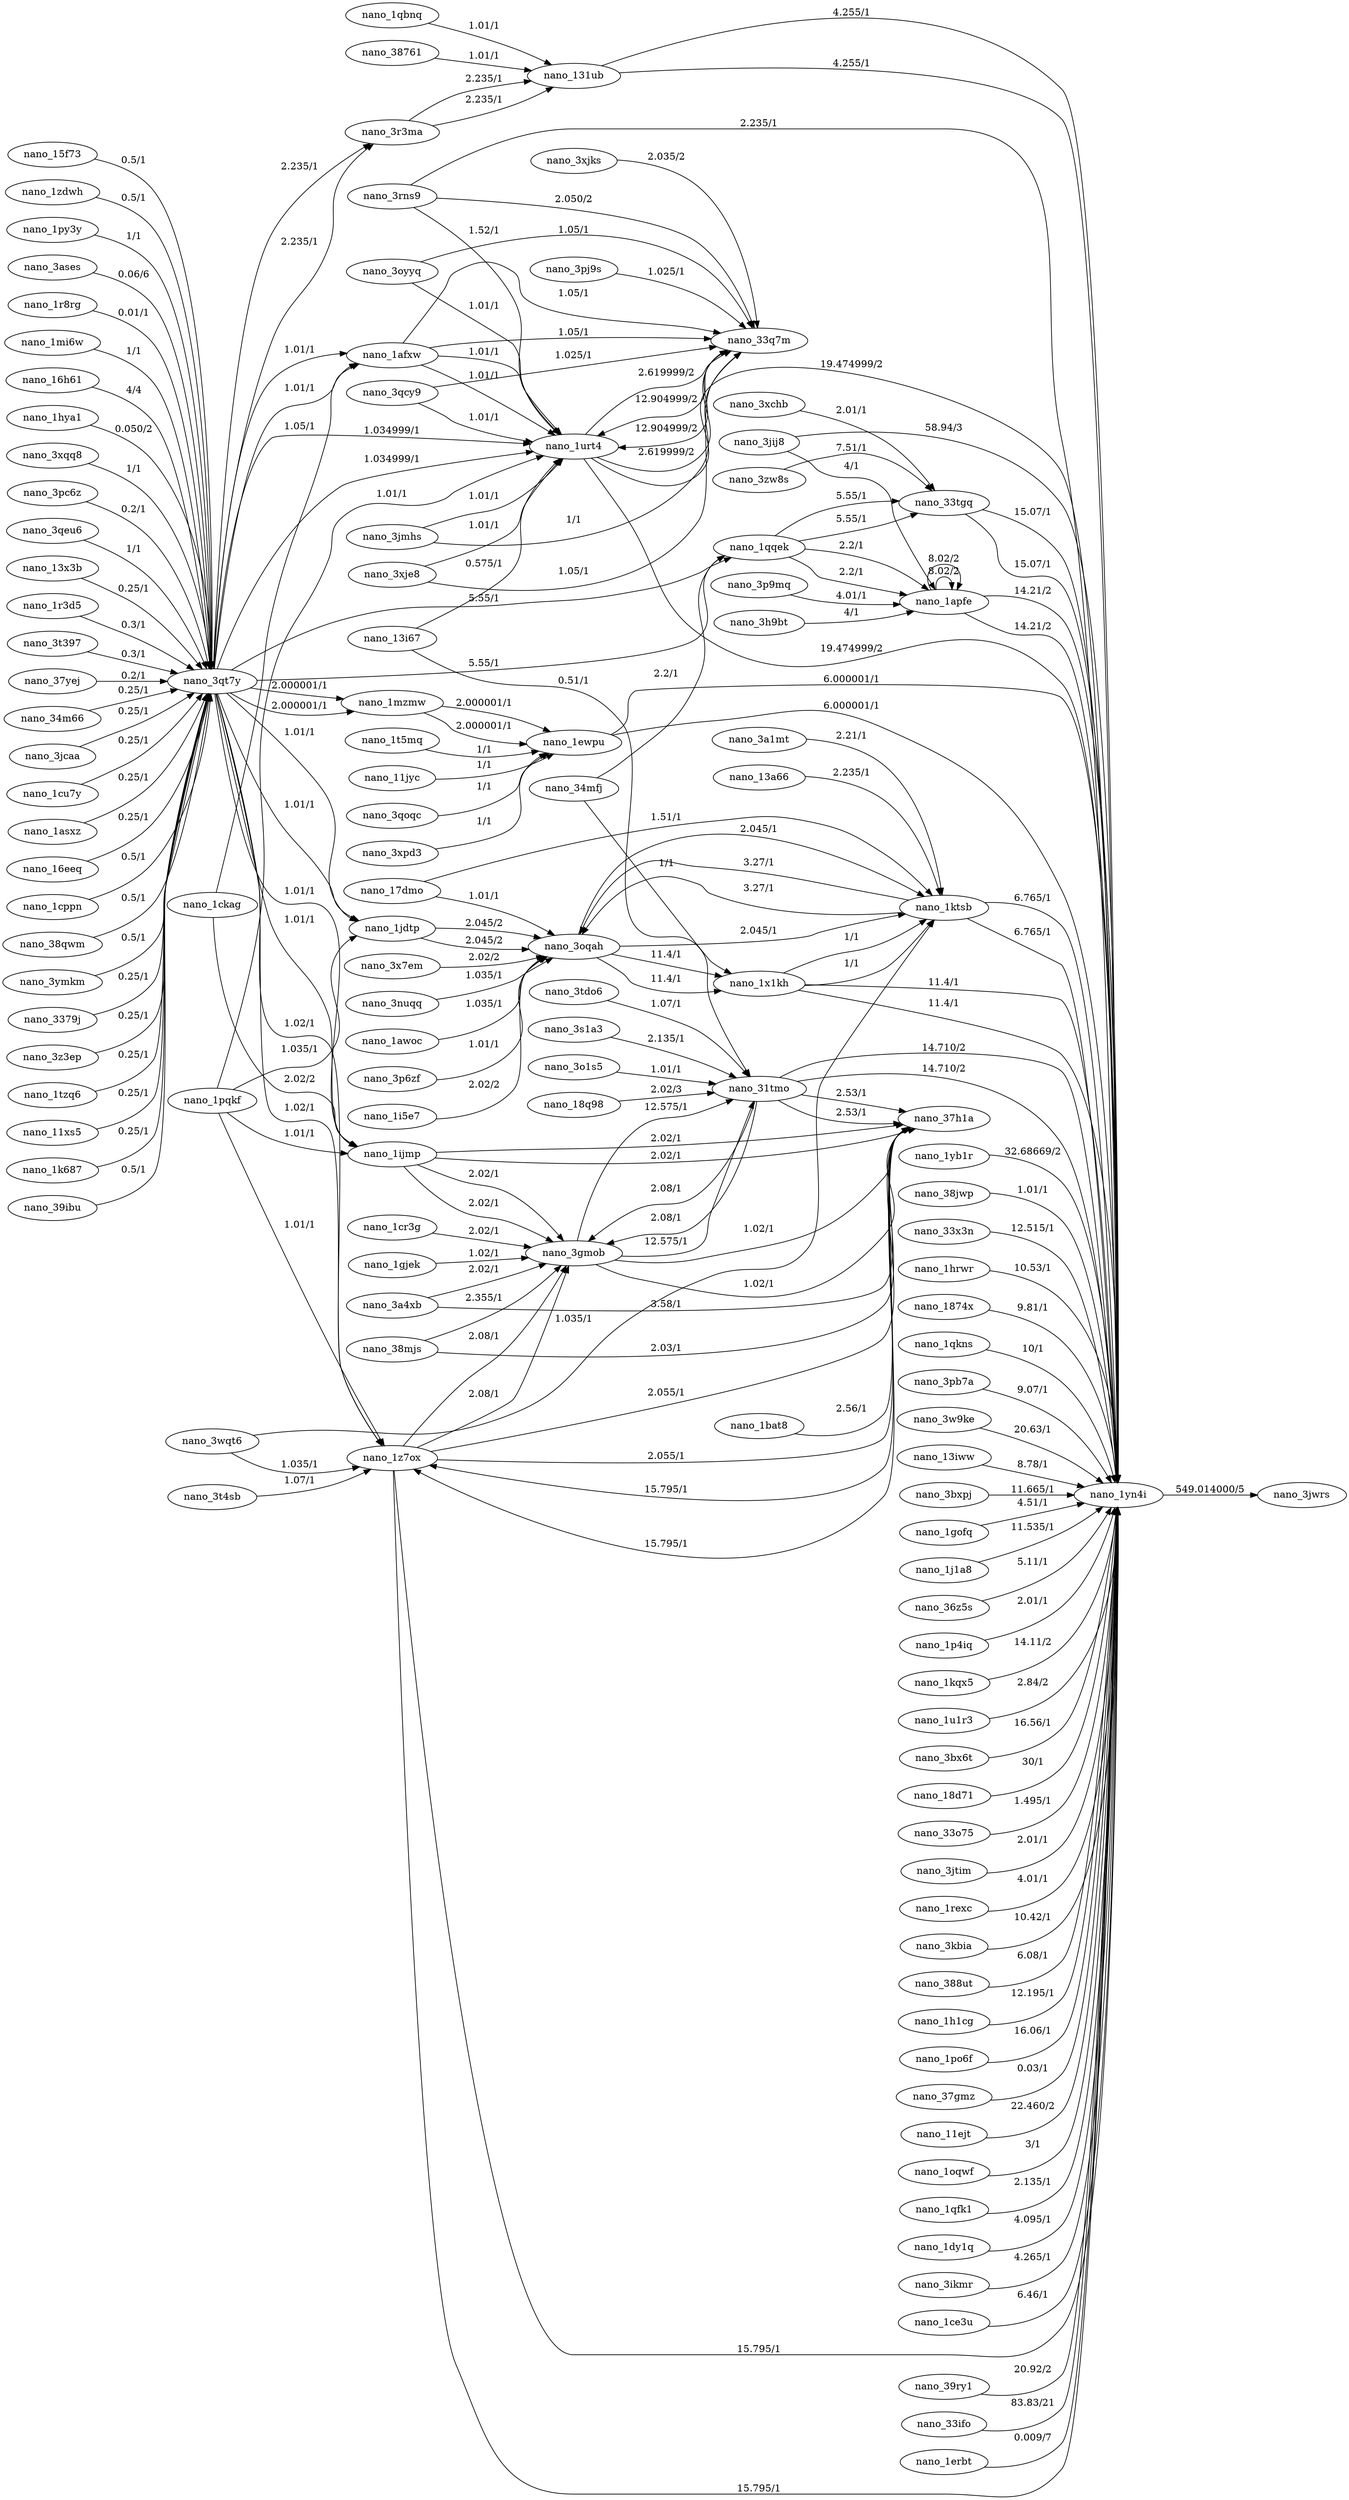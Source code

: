 digraph {
	graph [rankdir=LR]
	nano_3qt7yt39jnzq516npbiicqy4oijoez3icpgbfbqxeayfgazyzrnk8qd4bdtf [URL="https://nanocrawler.cc/explorer/account/nano_3qt7yt39jnzq516npbiicqy4oijoez3icpgbfbqxeayfgazyzrnk8qd4bdtf/history"]
	nano_1mzmwktsuayytipudnh6g53whsjzr8oiajbyom8krdrtm59dueixjepjf5fn [label=nano_1mzmw URL="https://nanocrawler.cc/explorer/account/nano_1mzmwktsuayytipudnh6g53whsjzr8oiajbyom8krdrtm59dueixjepjf5fn/history"]
	nano_3qt7yt39jnzq516npbiicqy4oijoez3icpgbfbqxeayfgazyzrnk8qd4bdtf -> nano_1mzmwktsuayytipudnh6g53whsjzr8oiajbyom8krdrtm59dueixjepjf5fn [label="2.000001/1"]
	nano_1z7oxugm9ce8xpt1wh4i5zp47mpfjbneimewmpdo1w6mups88adkmggby1q9 [label=nano_1z7ox URL="https://nanocrawler.cc/explorer/account/nano_1z7oxugm9ce8xpt1wh4i5zp47mpfjbneimewmpdo1w6mups88adkmggby1q9/history"]
	nano_3qt7yt39jnzq516npbiicqy4oijoez3icpgbfbqxeayfgazyzrnk8qd4bdtf -> nano_1z7oxugm9ce8xpt1wh4i5zp47mpfjbneimewmpdo1w6mups88adkmggby1q9 [label="1.02/1"]
	nano_1ijmp98wncewk48ak87rhkwwej3fissfe4anjnnxk7ifernrnp3wxryqop81 [label=nano_1ijmp URL="https://nanocrawler.cc/explorer/account/nano_1ijmp98wncewk48ak87rhkwwej3fissfe4anjnnxk7ifernrnp3wxryqop81/history"]
	nano_3qt7yt39jnzq516npbiicqy4oijoez3icpgbfbqxeayfgazyzrnk8qd4bdtf -> nano_1ijmp98wncewk48ak87rhkwwej3fissfe4anjnnxk7ifernrnp3wxryqop81 [label="1.01/1"]
	nano_1afxwzsdmti5we4xkxkxikuodegahnyi3ijio64aafduecm5kq9axwbxtkxx [label=nano_1afxw URL="https://nanocrawler.cc/explorer/account/nano_1afxwzsdmti5we4xkxkxikuodegahnyi3ijio64aafduecm5kq9axwbxtkxx/history"]
	nano_3qt7yt39jnzq516npbiicqy4oijoez3icpgbfbqxeayfgazyzrnk8qd4bdtf -> nano_1afxwzsdmti5we4xkxkxikuodegahnyi3ijio64aafduecm5kq9axwbxtkxx [label="1.01/1"]
	nano_1urt4m979igp1bfrnrajswarfscj7aw5gdsy7jkzgbhmob5zcayjq5hqwe9e [label=nano_1urt4 URL="https://nanocrawler.cc/explorer/account/nano_1urt4m979igp1bfrnrajswarfscj7aw5gdsy7jkzgbhmob5zcayjq5hqwe9e/history"]
	nano_3qt7yt39jnzq516npbiicqy4oijoez3icpgbfbqxeayfgazyzrnk8qd4bdtf -> nano_1urt4m979igp1bfrnrajswarfscj7aw5gdsy7jkzgbhmob5zcayjq5hqwe9e [label="1.034999/1"]
	nano_1jdtpk7p76exs17m5pkjub9zku4dmek6dzmoqtbiub5iahkggoj9uhna1xcb [label=nano_1jdtp URL="https://nanocrawler.cc/explorer/account/nano_1jdtpk7p76exs17m5pkjub9zku4dmek6dzmoqtbiub5iahkggoj9uhna1xcb/history"]
	nano_3qt7yt39jnzq516npbiicqy4oijoez3icpgbfbqxeayfgazyzrnk8qd4bdtf -> nano_1jdtpk7p76exs17m5pkjub9zku4dmek6dzmoqtbiub5iahkggoj9uhna1xcb [label="1.01/1"]
	nano_3r3maaoa4a15rxy587gg9minmayyfb3b5r6ynhywgtdey6pjkyn1tb3c7r4x [label=nano_3r3ma URL="https://nanocrawler.cc/explorer/account/nano_3r3maaoa4a15rxy587gg9minmayyfb3b5r6ynhywgtdey6pjkyn1tb3c7r4x/history"]
	nano_3qt7yt39jnzq516npbiicqy4oijoez3icpgbfbqxeayfgazyzrnk8qd4bdtf -> nano_3r3maaoa4a15rxy587gg9minmayyfb3b5r6ynhywgtdey6pjkyn1tb3c7r4x [label="2.235/1"]
	nano_1qqekerd1dand9j78ec6rsrhrac6rptiuwei86eh3fkdmw9r5khtwdtgfd4w [label=nano_1qqek URL="https://nanocrawler.cc/explorer/account/nano_1qqekerd1dand9j78ec6rsrhrac6rptiuwei86eh3fkdmw9r5khtwdtgfd4w/history"]
	nano_3qt7yt39jnzq516npbiicqy4oijoez3icpgbfbqxeayfgazyzrnk8qd4bdtf -> nano_1qqekerd1dand9j78ec6rsrhrac6rptiuwei86eh3fkdmw9r5khtwdtgfd4w [label="5.55/1"]
	nano_15f73zjiwcnewihizrjwno7y9sk69mszct53samx7kzc1dm7dq8h5k3f8mft [label=nano_15f73 URL="https://nanocrawler.cc/explorer/account/nano_15f73zjiwcnewihizrjwno7y9sk69mszct53samx7kzc1dm7dq8h5k3f8mft/history"]
	nano_15f73zjiwcnewihizrjwno7y9sk69mszct53samx7kzc1dm7dq8h5k3f8mft -> nano_3qt7yt39jnzq516npbiicqy4oijoez3icpgbfbqxeayfgazyzrnk8qd4bdtf [label="0.5/1"]
	nano_1zdwho13kyxscuq6orz6f1bmfjr3w8uscxcrardzhcoaudax6h8biogesixw [label=nano_1zdwh URL="https://nanocrawler.cc/explorer/account/nano_1zdwho13kyxscuq6orz6f1bmfjr3w8uscxcrardzhcoaudax6h8biogesixw/history"]
	nano_1zdwho13kyxscuq6orz6f1bmfjr3w8uscxcrardzhcoaudax6h8biogesixw -> nano_3qt7yt39jnzq516npbiicqy4oijoez3icpgbfbqxeayfgazyzrnk8qd4bdtf [label="0.5/1"]
	nano_1py3yi4k8xkx1pxyghm93aa4ihsux9nngjuhiorzy5yds5k1gznnoenbq344 [label=nano_1py3y URL="https://nanocrawler.cc/explorer/account/nano_1py3yi4k8xkx1pxyghm93aa4ihsux9nngjuhiorzy5yds5k1gznnoenbq344/history"]
	nano_1py3yi4k8xkx1pxyghm93aa4ihsux9nngjuhiorzy5yds5k1gznnoenbq344 -> nano_3qt7yt39jnzq516npbiicqy4oijoez3icpgbfbqxeayfgazyzrnk8qd4bdtf [label="1/1"]
	nano_3ases8xsf1dcsqsafjjgsqutmcb76ooeq761wcxgkersehrm8t417fz7krxp [label=nano_3ases URL="https://nanocrawler.cc/explorer/account/nano_3ases8xsf1dcsqsafjjgsqutmcb76ooeq761wcxgkersehrm8t417fz7krxp/history"]
	nano_3ases8xsf1dcsqsafjjgsqutmcb76ooeq761wcxgkersehrm8t417fz7krxp -> nano_3qt7yt39jnzq516npbiicqy4oijoez3icpgbfbqxeayfgazyzrnk8qd4bdtf [label="0.06/6"]
	nano_1r8rguspg8aocqc4xu6hirw44o3sxwa9p3cgftiq11q3pepk9qa7ibnxzdce [label=nano_1r8rg URL="https://nanocrawler.cc/explorer/account/nano_1r8rguspg8aocqc4xu6hirw44o3sxwa9p3cgftiq11q3pepk9qa7ibnxzdce/history"]
	nano_1r8rguspg8aocqc4xu6hirw44o3sxwa9p3cgftiq11q3pepk9qa7ibnxzdce -> nano_3qt7yt39jnzq516npbiicqy4oijoez3icpgbfbqxeayfgazyzrnk8qd4bdtf [label="0.01/1"]
	nano_1mi6wiccnyqyc9soco1sisjxe8iidtu3hpkbguj8wf3rsh7ofrw63yb47nh9 [label=nano_1mi6w URL="https://nanocrawler.cc/explorer/account/nano_1mi6wiccnyqyc9soco1sisjxe8iidtu3hpkbguj8wf3rsh7ofrw63yb47nh9/history"]
	nano_1mi6wiccnyqyc9soco1sisjxe8iidtu3hpkbguj8wf3rsh7ofrw63yb47nh9 -> nano_3qt7yt39jnzq516npbiicqy4oijoez3icpgbfbqxeayfgazyzrnk8qd4bdtf [label="1/1"]
	nano_16h61buhzkq531nipp7t3zsfdaeah8urze7gkrf68tb6fp3xtngey8o79qhy [label=nano_16h61 URL="https://nanocrawler.cc/explorer/account/nano_16h61buhzkq531nipp7t3zsfdaeah8urze7gkrf68tb6fp3xtngey8o79qhy/history"]
	nano_16h61buhzkq531nipp7t3zsfdaeah8urze7gkrf68tb6fp3xtngey8o79qhy -> nano_3qt7yt39jnzq516npbiicqy4oijoez3icpgbfbqxeayfgazyzrnk8qd4bdtf [label="4/4"]
	nano_1hya1cpmmop4g7bakz1rb6e1q7b8frcywukfq1ih7e1ix5cf1r15pdw5minq [label=nano_1hya1 URL="https://nanocrawler.cc/explorer/account/nano_1hya1cpmmop4g7bakz1rb6e1q7b8frcywukfq1ih7e1ix5cf1r15pdw5minq/history"]
	nano_1hya1cpmmop4g7bakz1rb6e1q7b8frcywukfq1ih7e1ix5cf1r15pdw5minq -> nano_3qt7yt39jnzq516npbiicqy4oijoez3icpgbfbqxeayfgazyzrnk8qd4bdtf [label="0.050/2"]
	nano_3xqq83obuxsr8m7a87fk81xw7qbcn9dntjzwpeocp9dahxu97zstgm7u5z8a [label=nano_3xqq8 URL="https://nanocrawler.cc/explorer/account/nano_3xqq83obuxsr8m7a87fk81xw7qbcn9dntjzwpeocp9dahxu97zstgm7u5z8a/history"]
	nano_3xqq83obuxsr8m7a87fk81xw7qbcn9dntjzwpeocp9dahxu97zstgm7u5z8a -> nano_3qt7yt39jnzq516npbiicqy4oijoez3icpgbfbqxeayfgazyzrnk8qd4bdtf [label="1/1"]
	nano_3pc6zzdwnfkwzseqa57domtph4kzf9xgui17gpuaswdubjutfab7qmwgttdy [label=nano_3pc6z URL="https://nanocrawler.cc/explorer/account/nano_3pc6zzdwnfkwzseqa57domtph4kzf9xgui17gpuaswdubjutfab7qmwgttdy/history"]
	nano_3pc6zzdwnfkwzseqa57domtph4kzf9xgui17gpuaswdubjutfab7qmwgttdy -> nano_3qt7yt39jnzq516npbiicqy4oijoez3icpgbfbqxeayfgazyzrnk8qd4bdtf [label="0.2/1"]
	nano_3qeu6nk4zobjs7nuygg8iuikms8skhdpi7qs463xbwwjbrumpis9yk16k6ih [label=nano_3qeu6 URL="https://nanocrawler.cc/explorer/account/nano_3qeu6nk4zobjs7nuygg8iuikms8skhdpi7qs463xbwwjbrumpis9yk16k6ih/history"]
	nano_3qeu6nk4zobjs7nuygg8iuikms8skhdpi7qs463xbwwjbrumpis9yk16k6ih -> nano_3qt7yt39jnzq516npbiicqy4oijoez3icpgbfbqxeayfgazyzrnk8qd4bdtf [label="1/1"]
	nano_13x3b7nwmk7bis3mgxwbnf5uqiohs1p1rdc931xby1qfk5i1xx45my8d7uig [label=nano_13x3b URL="https://nanocrawler.cc/explorer/account/nano_13x3b7nwmk7bis3mgxwbnf5uqiohs1p1rdc931xby1qfk5i1xx45my8d7uig/history"]
	nano_13x3b7nwmk7bis3mgxwbnf5uqiohs1p1rdc931xby1qfk5i1xx45my8d7uig -> nano_3qt7yt39jnzq516npbiicqy4oijoez3icpgbfbqxeayfgazyzrnk8qd4bdtf [label="0.25/1"]
	nano_1r3d57jjh14hzzc9om173on5o88dpghg6tryc85c7t91bbdtgee179gztrjy [label=nano_1r3d5 URL="https://nanocrawler.cc/explorer/account/nano_1r3d57jjh14hzzc9om173on5o88dpghg6tryc85c7t91bbdtgee179gztrjy/history"]
	nano_1r3d57jjh14hzzc9om173on5o88dpghg6tryc85c7t91bbdtgee179gztrjy -> nano_3qt7yt39jnzq516npbiicqy4oijoez3icpgbfbqxeayfgazyzrnk8qd4bdtf [label="0.3/1"]
	nano_3t397tg7u4kkrannxy3qf6my9zieh8xa5qixo7c5wtdykpme3qu89jy67jco [label=nano_3t397 URL="https://nanocrawler.cc/explorer/account/nano_3t397tg7u4kkrannxy3qf6my9zieh8xa5qixo7c5wtdykpme3qu89jy67jco/history"]
	nano_3t397tg7u4kkrannxy3qf6my9zieh8xa5qixo7c5wtdykpme3qu89jy67jco -> nano_3qt7yt39jnzq516npbiicqy4oijoez3icpgbfbqxeayfgazyzrnk8qd4bdtf [label="0.3/1"]
	nano_37yejhkk3qt7n4tqt8cd6tjgdhh8rrwux9yxudge5fhfxd4y1sggoai38s5n [label=nano_37yej URL="https://nanocrawler.cc/explorer/account/nano_37yejhkk3qt7n4tqt8cd6tjgdhh8rrwux9yxudge5fhfxd4y1sggoai38s5n/history"]
	nano_37yejhkk3qt7n4tqt8cd6tjgdhh8rrwux9yxudge5fhfxd4y1sggoai38s5n -> nano_3qt7yt39jnzq516npbiicqy4oijoez3icpgbfbqxeayfgazyzrnk8qd4bdtf [label="0.2/1"]
	nano_34m66q8qx5n7ac5dnd8uhcpgusokcy1cwzruez4p8nkgz9mshiyazn4a96kr [label=nano_34m66 URL="https://nanocrawler.cc/explorer/account/nano_34m66q8qx5n7ac5dnd8uhcpgusokcy1cwzruez4p8nkgz9mshiyazn4a96kr/history"]
	nano_34m66q8qx5n7ac5dnd8uhcpgusokcy1cwzruez4p8nkgz9mshiyazn4a96kr -> nano_3qt7yt39jnzq516npbiicqy4oijoez3icpgbfbqxeayfgazyzrnk8qd4bdtf [label="0.25/1"]
	nano_3jcaaujxwob9thf6xmtjizhtf8cxs74c9c99wtdjkreofb5fdhekbxbwzfa5 [label=nano_3jcaa URL="https://nanocrawler.cc/explorer/account/nano_3jcaaujxwob9thf6xmtjizhtf8cxs74c9c99wtdjkreofb5fdhekbxbwzfa5/history"]
	nano_3jcaaujxwob9thf6xmtjizhtf8cxs74c9c99wtdjkreofb5fdhekbxbwzfa5 -> nano_3qt7yt39jnzq516npbiicqy4oijoez3icpgbfbqxeayfgazyzrnk8qd4bdtf [label="0.25/1"]
	nano_1cu7yfgou4xyrmhm3m8jni1ogom9ou7t194wqx3zpwjwpmwhzai7y1yh8ezx [label=nano_1cu7y URL="https://nanocrawler.cc/explorer/account/nano_1cu7yfgou4xyrmhm3m8jni1ogom9ou7t194wqx3zpwjwpmwhzai7y1yh8ezx/history"]
	nano_1cu7yfgou4xyrmhm3m8jni1ogom9ou7t194wqx3zpwjwpmwhzai7y1yh8ezx -> nano_3qt7yt39jnzq516npbiicqy4oijoez3icpgbfbqxeayfgazyzrnk8qd4bdtf [label="0.25/1"]
	nano_1asxzmtkqzzw41ct3g4q715ddfywt7h4oc3goow5sd7oyjh1eaogiurhdrxi [label=nano_1asxz URL="https://nanocrawler.cc/explorer/account/nano_1asxzmtkqzzw41ct3g4q715ddfywt7h4oc3goow5sd7oyjh1eaogiurhdrxi/history"]
	nano_1asxzmtkqzzw41ct3g4q715ddfywt7h4oc3goow5sd7oyjh1eaogiurhdrxi -> nano_3qt7yt39jnzq516npbiicqy4oijoez3icpgbfbqxeayfgazyzrnk8qd4bdtf [label="0.25/1"]
	nano_16eeqftqkxfnxqf8t36t1gdjk7tn7biebk49rugkrrcm8stq3eocywu9ynuq [label=nano_16eeq URL="https://nanocrawler.cc/explorer/account/nano_16eeqftqkxfnxqf8t36t1gdjk7tn7biebk49rugkrrcm8stq3eocywu9ynuq/history"]
	nano_16eeqftqkxfnxqf8t36t1gdjk7tn7biebk49rugkrrcm8stq3eocywu9ynuq -> nano_3qt7yt39jnzq516npbiicqy4oijoez3icpgbfbqxeayfgazyzrnk8qd4bdtf [label="0.25/1"]
	nano_1cppnar9oetesipt4rqb1h1ozaxymau5e7erng4fj6au1tqmm4aaqjtzibmj [label=nano_1cppn URL="https://nanocrawler.cc/explorer/account/nano_1cppnar9oetesipt4rqb1h1ozaxymau5e7erng4fj6au1tqmm4aaqjtzibmj/history"]
	nano_1cppnar9oetesipt4rqb1h1ozaxymau5e7erng4fj6au1tqmm4aaqjtzibmj -> nano_3qt7yt39jnzq516npbiicqy4oijoez3icpgbfbqxeayfgazyzrnk8qd4bdtf [label="0.5/1"]
	nano_38qwmfe6wbrqsmx3nrgr5hsa64wq3gp7yfcfxb8miqnk8ezzuhw6acdc7sna [label=nano_38qwm URL="https://nanocrawler.cc/explorer/account/nano_38qwmfe6wbrqsmx3nrgr5hsa64wq3gp7yfcfxb8miqnk8ezzuhw6acdc7sna/history"]
	nano_38qwmfe6wbrqsmx3nrgr5hsa64wq3gp7yfcfxb8miqnk8ezzuhw6acdc7sna -> nano_3qt7yt39jnzq516npbiicqy4oijoez3icpgbfbqxeayfgazyzrnk8qd4bdtf [label="0.5/1"]
	nano_3ymkmqwf61dm51iaijiu8y99jwqa7fkpo83grtjemxi6kixaqdawaygwaywb [label=nano_3ymkm URL="https://nanocrawler.cc/explorer/account/nano_3ymkmqwf61dm51iaijiu8y99jwqa7fkpo83grtjemxi6kixaqdawaygwaywb/history"]
	nano_3ymkmqwf61dm51iaijiu8y99jwqa7fkpo83grtjemxi6kixaqdawaygwaywb -> nano_3qt7yt39jnzq516npbiicqy4oijoez3icpgbfbqxeayfgazyzrnk8qd4bdtf [label="0.5/1"]
	nano_3379jnrdde6obk1rfgjkb1kebtjeux13cm8kpetb17zas4a43wuoxdkt5d3a [label=nano_3379j URL="https://nanocrawler.cc/explorer/account/nano_3379jnrdde6obk1rfgjkb1kebtjeux13cm8kpetb17zas4a43wuoxdkt5d3a/history"]
	nano_3379jnrdde6obk1rfgjkb1kebtjeux13cm8kpetb17zas4a43wuoxdkt5d3a -> nano_3qt7yt39jnzq516npbiicqy4oijoez3icpgbfbqxeayfgazyzrnk8qd4bdtf [label="0.25/1"]
	nano_3z3epywmcpbdioeobpy3b7acgtak1map5zysfg64tjkk8qrkauwpqtpa4nfb [label=nano_3z3ep URL="https://nanocrawler.cc/explorer/account/nano_3z3epywmcpbdioeobpy3b7acgtak1map5zysfg64tjkk8qrkauwpqtpa4nfb/history"]
	nano_3z3epywmcpbdioeobpy3b7acgtak1map5zysfg64tjkk8qrkauwpqtpa4nfb -> nano_3qt7yt39jnzq516npbiicqy4oijoez3icpgbfbqxeayfgazyzrnk8qd4bdtf [label="0.25/1"]
	nano_1tzq6sijb88mm49hedrprri1ff3zy1o9ob5jdrw9my6at9yjcgoizhnya5q5 [label=nano_1tzq6 URL="https://nanocrawler.cc/explorer/account/nano_1tzq6sijb88mm49hedrprri1ff3zy1o9ob5jdrw9my6at9yjcgoizhnya5q5/history"]
	nano_1tzq6sijb88mm49hedrprri1ff3zy1o9ob5jdrw9my6at9yjcgoizhnya5q5 -> nano_3qt7yt39jnzq516npbiicqy4oijoez3icpgbfbqxeayfgazyzrnk8qd4bdtf [label="0.25/1"]
	nano_11xs5azqf7yit787yxzfur7nbjn5gz48a4ztwrs5esi86zcuafuzukz7wxyt [label=nano_11xs5 URL="https://nanocrawler.cc/explorer/account/nano_11xs5azqf7yit787yxzfur7nbjn5gz48a4ztwrs5esi86zcuafuzukz7wxyt/history"]
	nano_11xs5azqf7yit787yxzfur7nbjn5gz48a4ztwrs5esi86zcuafuzukz7wxyt -> nano_3qt7yt39jnzq516npbiicqy4oijoez3icpgbfbqxeayfgazyzrnk8qd4bdtf [label="0.25/1"]
	nano_1k687w5kxdui54stjkw4q34uhmqs3ui15u5tf3g9h4ae9gp4eejzcpd3y9rf [label=nano_1k687 URL="https://nanocrawler.cc/explorer/account/nano_1k687w5kxdui54stjkw4q34uhmqs3ui15u5tf3g9h4ae9gp4eejzcpd3y9rf/history"]
	nano_1k687w5kxdui54stjkw4q34uhmqs3ui15u5tf3g9h4ae9gp4eejzcpd3y9rf -> nano_3qt7yt39jnzq516npbiicqy4oijoez3icpgbfbqxeayfgazyzrnk8qd4bdtf [label="0.25/1"]
	nano_39ibukm8xr7zwahfgn6rsbfwungc9cx3pyi45ypr6n7gax8qhh46g6ncddf3 [label=nano_39ibu URL="https://nanocrawler.cc/explorer/account/nano_39ibukm8xr7zwahfgn6rsbfwungc9cx3pyi45ypr6n7gax8qhh46g6ncddf3/history"]
	nano_39ibukm8xr7zwahfgn6rsbfwungc9cx3pyi45ypr6n7gax8qhh46g6ncddf3 -> nano_3qt7yt39jnzq516npbiicqy4oijoez3icpgbfbqxeayfgazyzrnk8qd4bdtf [label="0.5/1"]
	nano_3oqahrgqmb51j6tap96x3yhphrguy8a597ugm5t91g73tgnkfmdh6dbuyx5d [label=nano_3oqah URL="https://nanocrawler.cc/explorer/account/nano_3oqahrgqmb51j6tap96x3yhphrguy8a597ugm5t91g73tgnkfmdh6dbuyx5d/history"]
	nano_1jdtpk7p76exs17m5pkjub9zku4dmek6dzmoqtbiub5iahkggoj9uhna1xcb -> nano_3oqahrgqmb51j6tap96x3yhphrguy8a597ugm5t91g73tgnkfmdh6dbuyx5d [label="2.045/2"]
	nano_1pqkfc7oaik4afipcb4wn3g4c3h7r83fp17pfhefppdc3x77hu5yqykwebzd [label=nano_1pqkf URL="https://nanocrawler.cc/explorer/account/nano_1pqkfc7oaik4afipcb4wn3g4c3h7r83fp17pfhefppdc3x77hu5yqykwebzd/history"]
	nano_1pqkfc7oaik4afipcb4wn3g4c3h7r83fp17pfhefppdc3x77hu5yqykwebzd -> nano_1jdtpk7p76exs17m5pkjub9zku4dmek6dzmoqtbiub5iahkggoj9uhna1xcb [label="1.035/1"]
	nano_3qt7yt39jnzq516npbiicqy4oijoez3icpgbfbqxeayfgazyzrnk8qd4bdtf [label=nano_3qt7y URL="https://nanocrawler.cc/explorer/account/nano_3qt7yt39jnzq516npbiicqy4oijoez3icpgbfbqxeayfgazyzrnk8qd4bdtf/history"]
	nano_3qt7yt39jnzq516npbiicqy4oijoez3icpgbfbqxeayfgazyzrnk8qd4bdtf -> nano_1jdtpk7p76exs17m5pkjub9zku4dmek6dzmoqtbiub5iahkggoj9uhna1xcb [label="1.01/1"]
	nano_1yn4ips8wry57sfj4hnkgodyrpu67bgpeassmrne46sg9uhr6obnmkgxyr9q [label=nano_1yn4i URL="https://nanocrawler.cc/explorer/account/nano_1yn4ips8wry57sfj4hnkgodyrpu67bgpeassmrne46sg9uhr6obnmkgxyr9q/history"]
	nano_1urt4m979igp1bfrnrajswarfscj7aw5gdsy7jkzgbhmob5zcayjq5hqwe9e -> nano_1yn4ips8wry57sfj4hnkgodyrpu67bgpeassmrne46sg9uhr6obnmkgxyr9q [label="19.474999/2"]
	nano_33q7mbzzx4urqwjz59pyweiba1scjp7aiemk3wctfwund7mpr4autyed4hy3 [label=nano_33q7m URL="https://nanocrawler.cc/explorer/account/nano_33q7mbzzx4urqwjz59pyweiba1scjp7aiemk3wctfwund7mpr4autyed4hy3/history"]
	nano_1urt4m979igp1bfrnrajswarfscj7aw5gdsy7jkzgbhmob5zcayjq5hqwe9e -> nano_33q7mbzzx4urqwjz59pyweiba1scjp7aiemk3wctfwund7mpr4autyed4hy3 [label="2.619999/2"]
	nano_1afxwzsdmti5we4xkxkxikuodegahnyi3ijio64aafduecm5kq9axwbxtkxx [label=nano_1afxw URL="https://nanocrawler.cc/explorer/account/nano_1afxwzsdmti5we4xkxkxikuodegahnyi3ijio64aafduecm5kq9axwbxtkxx/history"]
	nano_1afxwzsdmti5we4xkxkxikuodegahnyi3ijio64aafduecm5kq9axwbxtkxx -> nano_1urt4m979igp1bfrnrajswarfscj7aw5gdsy7jkzgbhmob5zcayjq5hqwe9e [label="1.01/1"]
	nano_3rns9i9ruwyjwpj4h1yszpuwu6159xhgwjw1rowmjq46akq9pqeyy14si1f5 [label=nano_3rns9 URL="https://nanocrawler.cc/explorer/account/nano_3rns9i9ruwyjwpj4h1yszpuwu6159xhgwjw1rowmjq46akq9pqeyy14si1f5/history"]
	nano_3rns9i9ruwyjwpj4h1yszpuwu6159xhgwjw1rowmjq46akq9pqeyy14si1f5 -> nano_1urt4m979igp1bfrnrajswarfscj7aw5gdsy7jkzgbhmob5zcayjq5hqwe9e [label="1.52/1"]
	nano_3oyyqmu3wouix8ftoy3nk57w1cusdatf3hut553q6oc8g1gwefq6fyafipre [label=nano_3oyyq URL="https://nanocrawler.cc/explorer/account/nano_3oyyqmu3wouix8ftoy3nk57w1cusdatf3hut553q6oc8g1gwefq6fyafipre/history"]
	nano_3oyyqmu3wouix8ftoy3nk57w1cusdatf3hut553q6oc8g1gwefq6fyafipre -> nano_1urt4m979igp1bfrnrajswarfscj7aw5gdsy7jkzgbhmob5zcayjq5hqwe9e [label="1.01/1"]
	nano_33q7mbzzx4urqwjz59pyweiba1scjp7aiemk3wctfwund7mpr4autyed4hy3 [label=nano_33q7m URL="https://nanocrawler.cc/explorer/account/nano_33q7mbzzx4urqwjz59pyweiba1scjp7aiemk3wctfwund7mpr4autyed4hy3/history"]
	nano_33q7mbzzx4urqwjz59pyweiba1scjp7aiemk3wctfwund7mpr4autyed4hy3 -> nano_1urt4m979igp1bfrnrajswarfscj7aw5gdsy7jkzgbhmob5zcayjq5hqwe9e [label="12.904999/2"]
	nano_3qcy9rjnt5eq554u8ga3dcxdqbp57cykgibzjuhpfw8rfuqb7t4rsbhu39z3 [label=nano_3qcy9 URL="https://nanocrawler.cc/explorer/account/nano_3qcy9rjnt5eq554u8ga3dcxdqbp57cykgibzjuhpfw8rfuqb7t4rsbhu39z3/history"]
	nano_3qcy9rjnt5eq554u8ga3dcxdqbp57cykgibzjuhpfw8rfuqb7t4rsbhu39z3 -> nano_1urt4m979igp1bfrnrajswarfscj7aw5gdsy7jkzgbhmob5zcayjq5hqwe9e [label="1.01/1"]
	nano_3jmhsh9pzibwpeqwx63py733bxx3p1uag4e35914x3fptr8g1jkpsx6myfr7 [label=nano_3jmhs URL="https://nanocrawler.cc/explorer/account/nano_3jmhsh9pzibwpeqwx63py733bxx3p1uag4e35914x3fptr8g1jkpsx6myfr7/history"]
	nano_3jmhsh9pzibwpeqwx63py733bxx3p1uag4e35914x3fptr8g1jkpsx6myfr7 -> nano_1urt4m979igp1bfrnrajswarfscj7aw5gdsy7jkzgbhmob5zcayjq5hqwe9e [label="1.01/1"]
	nano_3xje8u5isnp811b19u3tso8krx4dpp1378iwkf7detdsd47cbqnrexifwg11 [label=nano_3xje8 URL="https://nanocrawler.cc/explorer/account/nano_3xje8u5isnp811b19u3tso8krx4dpp1378iwkf7detdsd47cbqnrexifwg11/history"]
	nano_3xje8u5isnp811b19u3tso8krx4dpp1378iwkf7detdsd47cbqnrexifwg11 -> nano_1urt4m979igp1bfrnrajswarfscj7aw5gdsy7jkzgbhmob5zcayjq5hqwe9e [label="1.01/1"]
	nano_1pqkfc7oaik4afipcb4wn3g4c3h7r83fp17pfhefppdc3x77hu5yqykwebzd [label=nano_1pqkf URL="https://nanocrawler.cc/explorer/account/nano_1pqkfc7oaik4afipcb4wn3g4c3h7r83fp17pfhefppdc3x77hu5yqykwebzd/history"]
	nano_1pqkfc7oaik4afipcb4wn3g4c3h7r83fp17pfhefppdc3x77hu5yqykwebzd -> nano_1urt4m979igp1bfrnrajswarfscj7aw5gdsy7jkzgbhmob5zcayjq5hqwe9e [label="1.01/1"]
	nano_13i67tyueorcnekwzougwjmxx6pswub6mnr3raomugcy718ifedtu9kxamfa [label=nano_13i67 URL="https://nanocrawler.cc/explorer/account/nano_13i67tyueorcnekwzougwjmxx6pswub6mnr3raomugcy718ifedtu9kxamfa/history"]
	nano_13i67tyueorcnekwzougwjmxx6pswub6mnr3raomugcy718ifedtu9kxamfa -> nano_1urt4m979igp1bfrnrajswarfscj7aw5gdsy7jkzgbhmob5zcayjq5hqwe9e [label="0.575/1"]
	nano_3qt7yt39jnzq516npbiicqy4oijoez3icpgbfbqxeayfgazyzrnk8qd4bdtf [label=nano_3qt7y URL="https://nanocrawler.cc/explorer/account/nano_3qt7yt39jnzq516npbiicqy4oijoez3icpgbfbqxeayfgazyzrnk8qd4bdtf/history"]
	nano_3qt7yt39jnzq516npbiicqy4oijoez3icpgbfbqxeayfgazyzrnk8qd4bdtf -> nano_1urt4m979igp1bfrnrajswarfscj7aw5gdsy7jkzgbhmob5zcayjq5hqwe9e [label="1.034999/1"]
	nano_1ewpuigknz9k9xug77xw8d8w1auyuas35k3y1oxbcap64rx3pdi8wzbo5o5w [label=nano_1ewpu URL="https://nanocrawler.cc/explorer/account/nano_1ewpuigknz9k9xug77xw8d8w1auyuas35k3y1oxbcap64rx3pdi8wzbo5o5w/history"]
	nano_1mzmwktsuayytipudnh6g53whsjzr8oiajbyom8krdrtm59dueixjepjf5fn -> nano_1ewpuigknz9k9xug77xw8d8w1auyuas35k3y1oxbcap64rx3pdi8wzbo5o5w [label="2.000001/1"]
	nano_3qt7yt39jnzq516npbiicqy4oijoez3icpgbfbqxeayfgazyzrnk8qd4bdtf [label=nano_3qt7y URL="https://nanocrawler.cc/explorer/account/nano_3qt7yt39jnzq516npbiicqy4oijoez3icpgbfbqxeayfgazyzrnk8qd4bdtf/history"]
	nano_3qt7yt39jnzq516npbiicqy4oijoez3icpgbfbqxeayfgazyzrnk8qd4bdtf -> nano_1mzmwktsuayytipudnh6g53whsjzr8oiajbyom8krdrtm59dueixjepjf5fn [label="2.000001/1"]
	nano_131ubrcdie57twu41y4nh8sa4t1gqhjcedkcaaks4q4aut85nwn65wj6qifo [label=nano_131ub URL="https://nanocrawler.cc/explorer/account/nano_131ubrcdie57twu41y4nh8sa4t1gqhjcedkcaaks4q4aut85nwn65wj6qifo/history"]
	nano_3r3maaoa4a15rxy587gg9minmayyfb3b5r6ynhywgtdey6pjkyn1tb3c7r4x -> nano_131ubrcdie57twu41y4nh8sa4t1gqhjcedkcaaks4q4aut85nwn65wj6qifo [label="2.235/1"]
	nano_3qt7yt39jnzq516npbiicqy4oijoez3icpgbfbqxeayfgazyzrnk8qd4bdtf [label=nano_3qt7y URL="https://nanocrawler.cc/explorer/account/nano_3qt7yt39jnzq516npbiicqy4oijoez3icpgbfbqxeayfgazyzrnk8qd4bdtf/history"]
	nano_3qt7yt39jnzq516npbiicqy4oijoez3icpgbfbqxeayfgazyzrnk8qd4bdtf -> nano_3r3maaoa4a15rxy587gg9minmayyfb3b5r6ynhywgtdey6pjkyn1tb3c7r4x [label="2.235/1"]
	nano_1yn4ips8wry57sfj4hnkgodyrpu67bgpeassmrne46sg9uhr6obnmkgxyr9q [label=nano_1yn4i URL="https://nanocrawler.cc/explorer/account/nano_1yn4ips8wry57sfj4hnkgodyrpu67bgpeassmrne46sg9uhr6obnmkgxyr9q/history"]
	nano_1z7oxugm9ce8xpt1wh4i5zp47mpfjbneimewmpdo1w6mups88adkmggby1q9 -> nano_1yn4ips8wry57sfj4hnkgodyrpu67bgpeassmrne46sg9uhr6obnmkgxyr9q [label="15.795/1"]
	nano_37h1aqpeesn5xap4mjjjj9gnmdkyptn8mmmb1xhx8m6176h8emaeps5wq67q [label=nano_37h1a URL="https://nanocrawler.cc/explorer/account/nano_37h1aqpeesn5xap4mjjjj9gnmdkyptn8mmmb1xhx8m6176h8emaeps5wq67q/history"]
	nano_1z7oxugm9ce8xpt1wh4i5zp47mpfjbneimewmpdo1w6mups88adkmggby1q9 -> nano_37h1aqpeesn5xap4mjjjj9gnmdkyptn8mmmb1xhx8m6176h8emaeps5wq67q [label="2.055/1"]
	nano_3gmobrncois7fe1pn9ue5niqtbsw6jp68oscfxuqptymjs7ebi6fz8sjq1ou [label=nano_3gmob URL="https://nanocrawler.cc/explorer/account/nano_3gmobrncois7fe1pn9ue5niqtbsw6jp68oscfxuqptymjs7ebi6fz8sjq1ou/history"]
	nano_1z7oxugm9ce8xpt1wh4i5zp47mpfjbneimewmpdo1w6mups88adkmggby1q9 -> nano_3gmobrncois7fe1pn9ue5niqtbsw6jp68oscfxuqptymjs7ebi6fz8sjq1ou [label="2.08/1"]
	nano_37h1aqpeesn5xap4mjjjj9gnmdkyptn8mmmb1xhx8m6176h8emaeps5wq67q [label=nano_37h1a URL="https://nanocrawler.cc/explorer/account/nano_37h1aqpeesn5xap4mjjjj9gnmdkyptn8mmmb1xhx8m6176h8emaeps5wq67q/history"]
	nano_37h1aqpeesn5xap4mjjjj9gnmdkyptn8mmmb1xhx8m6176h8emaeps5wq67q -> nano_1z7oxugm9ce8xpt1wh4i5zp47mpfjbneimewmpdo1w6mups88adkmggby1q9 [label="15.795/1"]
	nano_3wqt6umf4fsbcq7h9pwczinbtawk3i8qyzed9g8tf7dcx9s59jkyhmxtehks [label=nano_3wqt6 URL="https://nanocrawler.cc/explorer/account/nano_3wqt6umf4fsbcq7h9pwczinbtawk3i8qyzed9g8tf7dcx9s59jkyhmxtehks/history"]
	nano_3wqt6umf4fsbcq7h9pwczinbtawk3i8qyzed9g8tf7dcx9s59jkyhmxtehks -> nano_1z7oxugm9ce8xpt1wh4i5zp47mpfjbneimewmpdo1w6mups88adkmggby1q9 [label="1.035/1"]
	nano_3qt7yt39jnzq516npbiicqy4oijoez3icpgbfbqxeayfgazyzrnk8qd4bdtf [label=nano_3qt7y URL="https://nanocrawler.cc/explorer/account/nano_3qt7yt39jnzq516npbiicqy4oijoez3icpgbfbqxeayfgazyzrnk8qd4bdtf/history"]
	nano_3qt7yt39jnzq516npbiicqy4oijoez3icpgbfbqxeayfgazyzrnk8qd4bdtf -> nano_1z7oxugm9ce8xpt1wh4i5zp47mpfjbneimewmpdo1w6mups88adkmggby1q9 [label="1.02/1"]
	nano_1pqkfc7oaik4afipcb4wn3g4c3h7r83fp17pfhefppdc3x77hu5yqykwebzd [label=nano_1pqkf URL="https://nanocrawler.cc/explorer/account/nano_1pqkfc7oaik4afipcb4wn3g4c3h7r83fp17pfhefppdc3x77hu5yqykwebzd/history"]
	nano_1pqkfc7oaik4afipcb4wn3g4c3h7r83fp17pfhefppdc3x77hu5yqykwebzd -> nano_1z7oxugm9ce8xpt1wh4i5zp47mpfjbneimewmpdo1w6mups88adkmggby1q9 [label="1.01/1"]
	nano_3t4sbkqtijgd9fk4xg9widt3nmhr4e53iajqkfrp84jjaagp11arnf9onqqj [label=nano_3t4sb URL="https://nanocrawler.cc/explorer/account/nano_3t4sbkqtijgd9fk4xg9widt3nmhr4e53iajqkfrp84jjaagp11arnf9onqqj/history"]
	nano_3t4sbkqtijgd9fk4xg9widt3nmhr4e53iajqkfrp84jjaagp11arnf9onqqj -> nano_1z7oxugm9ce8xpt1wh4i5zp47mpfjbneimewmpdo1w6mups88adkmggby1q9 [label="1.07/1"]
	nano_1apfegh11y4juznrgpbz6dqrw8bpheoiw336s1asf818m5joc7r69iuou7s6 [label=nano_1apfe URL="https://nanocrawler.cc/explorer/account/nano_1apfegh11y4juznrgpbz6dqrw8bpheoiw336s1asf818m5joc7r69iuou7s6/history"]
	nano_1qqekerd1dand9j78ec6rsrhrac6rptiuwei86eh3fkdmw9r5khtwdtgfd4w -> nano_1apfegh11y4juznrgpbz6dqrw8bpheoiw336s1asf818m5joc7r69iuou7s6 [label="2.2/1"]
	nano_33tgqesgpm819xhgynbnq7jzk95tkkfpqkt9m1meuzbaeejy8u98w33xpgdk [label=nano_33tgq URL="https://nanocrawler.cc/explorer/account/nano_33tgqesgpm819xhgynbnq7jzk95tkkfpqkt9m1meuzbaeejy8u98w33xpgdk/history"]
	nano_1qqekerd1dand9j78ec6rsrhrac6rptiuwei86eh3fkdmw9r5khtwdtgfd4w -> nano_33tgqesgpm819xhgynbnq7jzk95tkkfpqkt9m1meuzbaeejy8u98w33xpgdk [label="5.55/1"]
	nano_34mfjqe7i1fyk7yds8zxxcsmswbtsb33sxnxuoeobe1feoqi1un3ky4ppnhx [label=nano_34mfj URL="https://nanocrawler.cc/explorer/account/nano_34mfjqe7i1fyk7yds8zxxcsmswbtsb33sxnxuoeobe1feoqi1un3ky4ppnhx/history"]
	nano_34mfjqe7i1fyk7yds8zxxcsmswbtsb33sxnxuoeobe1feoqi1un3ky4ppnhx -> nano_1qqekerd1dand9j78ec6rsrhrac6rptiuwei86eh3fkdmw9r5khtwdtgfd4w [label="2.2/1"]
	nano_3qt7yt39jnzq516npbiicqy4oijoez3icpgbfbqxeayfgazyzrnk8qd4bdtf [label=nano_3qt7y URL="https://nanocrawler.cc/explorer/account/nano_3qt7yt39jnzq516npbiicqy4oijoez3icpgbfbqxeayfgazyzrnk8qd4bdtf/history"]
	nano_3qt7yt39jnzq516npbiicqy4oijoez3icpgbfbqxeayfgazyzrnk8qd4bdtf -> nano_1qqekerd1dand9j78ec6rsrhrac6rptiuwei86eh3fkdmw9r5khtwdtgfd4w [label="5.55/1"]
	nano_1urt4m979igp1bfrnrajswarfscj7aw5gdsy7jkzgbhmob5zcayjq5hqwe9e [label=nano_1urt4 URL="https://nanocrawler.cc/explorer/account/nano_1urt4m979igp1bfrnrajswarfscj7aw5gdsy7jkzgbhmob5zcayjq5hqwe9e/history"]
	nano_1afxwzsdmti5we4xkxkxikuodegahnyi3ijio64aafduecm5kq9axwbxtkxx -> nano_1urt4m979igp1bfrnrajswarfscj7aw5gdsy7jkzgbhmob5zcayjq5hqwe9e [label="1.01/1"]
	nano_33q7mbzzx4urqwjz59pyweiba1scjp7aiemk3wctfwund7mpr4autyed4hy3 [label=nano_33q7m URL="https://nanocrawler.cc/explorer/account/nano_33q7mbzzx4urqwjz59pyweiba1scjp7aiemk3wctfwund7mpr4autyed4hy3/history"]
	nano_1afxwzsdmti5we4xkxkxikuodegahnyi3ijio64aafduecm5kq9axwbxtkxx -> nano_33q7mbzzx4urqwjz59pyweiba1scjp7aiemk3wctfwund7mpr4autyed4hy3 [label="1.05/1"]
	nano_3qt7yt39jnzq516npbiicqy4oijoez3icpgbfbqxeayfgazyzrnk8qd4bdtf [label=nano_3qt7y URL="https://nanocrawler.cc/explorer/account/nano_3qt7yt39jnzq516npbiicqy4oijoez3icpgbfbqxeayfgazyzrnk8qd4bdtf/history"]
	nano_3qt7yt39jnzq516npbiicqy4oijoez3icpgbfbqxeayfgazyzrnk8qd4bdtf -> nano_1afxwzsdmti5we4xkxkxikuodegahnyi3ijio64aafduecm5kq9axwbxtkxx [label="1.01/1"]
	nano_1ckaggytq5c5xouinuw6mwpo88m9bqjyskksr8othydeaueasbyc8mcryqun [label=nano_1ckag URL="https://nanocrawler.cc/explorer/account/nano_1ckaggytq5c5xouinuw6mwpo88m9bqjyskksr8othydeaueasbyc8mcryqun/history"]
	nano_1ckaggytq5c5xouinuw6mwpo88m9bqjyskksr8othydeaueasbyc8mcryqun -> nano_1afxwzsdmti5we4xkxkxikuodegahnyi3ijio64aafduecm5kq9axwbxtkxx [label="1.05/1"]
	nano_37h1aqpeesn5xap4mjjjj9gnmdkyptn8mmmb1xhx8m6176h8emaeps5wq67q [label=nano_37h1a URL="https://nanocrawler.cc/explorer/account/nano_37h1aqpeesn5xap4mjjjj9gnmdkyptn8mmmb1xhx8m6176h8emaeps5wq67q/history"]
	nano_1ijmp98wncewk48ak87rhkwwej3fissfe4anjnnxk7ifernrnp3wxryqop81 -> nano_37h1aqpeesn5xap4mjjjj9gnmdkyptn8mmmb1xhx8m6176h8emaeps5wq67q [label="2.02/1"]
	nano_3gmobrncois7fe1pn9ue5niqtbsw6jp68oscfxuqptymjs7ebi6fz8sjq1ou [label=nano_3gmob URL="https://nanocrawler.cc/explorer/account/nano_3gmobrncois7fe1pn9ue5niqtbsw6jp68oscfxuqptymjs7ebi6fz8sjq1ou/history"]
	nano_1ijmp98wncewk48ak87rhkwwej3fissfe4anjnnxk7ifernrnp3wxryqop81 -> nano_3gmobrncois7fe1pn9ue5niqtbsw6jp68oscfxuqptymjs7ebi6fz8sjq1ou [label="2.02/1"]
	nano_1pqkfc7oaik4afipcb4wn3g4c3h7r83fp17pfhefppdc3x77hu5yqykwebzd [label=nano_1pqkf URL="https://nanocrawler.cc/explorer/account/nano_1pqkfc7oaik4afipcb4wn3g4c3h7r83fp17pfhefppdc3x77hu5yqykwebzd/history"]
	nano_1pqkfc7oaik4afipcb4wn3g4c3h7r83fp17pfhefppdc3x77hu5yqykwebzd -> nano_1ijmp98wncewk48ak87rhkwwej3fissfe4anjnnxk7ifernrnp3wxryqop81 [label="1.01/1"]
	nano_1ckaggytq5c5xouinuw6mwpo88m9bqjyskksr8othydeaueasbyc8mcryqun [label=nano_1ckag URL="https://nanocrawler.cc/explorer/account/nano_1ckaggytq5c5xouinuw6mwpo88m9bqjyskksr8othydeaueasbyc8mcryqun/history"]
	nano_1ckaggytq5c5xouinuw6mwpo88m9bqjyskksr8othydeaueasbyc8mcryqun -> nano_1ijmp98wncewk48ak87rhkwwej3fissfe4anjnnxk7ifernrnp3wxryqop81 [label="2.02/2"]
	nano_3qt7yt39jnzq516npbiicqy4oijoez3icpgbfbqxeayfgazyzrnk8qd4bdtf [label=nano_3qt7y URL="https://nanocrawler.cc/explorer/account/nano_3qt7yt39jnzq516npbiicqy4oijoez3icpgbfbqxeayfgazyzrnk8qd4bdtf/history"]
	nano_3qt7yt39jnzq516npbiicqy4oijoez3icpgbfbqxeayfgazyzrnk8qd4bdtf -> nano_1ijmp98wncewk48ak87rhkwwej3fissfe4anjnnxk7ifernrnp3wxryqop81 [label="1.01/1"]
	nano_1yn4ips8wry57sfj4hnkgodyrpu67bgpeassmrne46sg9uhr6obnmkgxyr9q [label=nano_1yn4i URL="https://nanocrawler.cc/explorer/account/nano_1yn4ips8wry57sfj4hnkgodyrpu67bgpeassmrne46sg9uhr6obnmkgxyr9q/history"]
	nano_1ewpuigknz9k9xug77xw8d8w1auyuas35k3y1oxbcap64rx3pdi8wzbo5o5w -> nano_1yn4ips8wry57sfj4hnkgodyrpu67bgpeassmrne46sg9uhr6obnmkgxyr9q [label="6.000001/1"]
	nano_11jyc9c7ow5k5idwe6rmktc4ft1oy7656813bjiqftrmbxku8j7fzfeyziaj [label=nano_11jyc URL="https://nanocrawler.cc/explorer/account/nano_11jyc9c7ow5k5idwe6rmktc4ft1oy7656813bjiqftrmbxku8j7fzfeyziaj/history"]
	nano_11jyc9c7ow5k5idwe6rmktc4ft1oy7656813bjiqftrmbxku8j7fzfeyziaj -> nano_1ewpuigknz9k9xug77xw8d8w1auyuas35k3y1oxbcap64rx3pdi8wzbo5o5w [label="1/1"]
	nano_3qoqc3empcnfhx6frqrq8g74t3xcg916i34p8ze1coy1xuont6cckcst5g6s [label=nano_3qoqc URL="https://nanocrawler.cc/explorer/account/nano_3qoqc3empcnfhx6frqrq8g74t3xcg916i34p8ze1coy1xuont6cckcst5g6s/history"]
	nano_3qoqc3empcnfhx6frqrq8g74t3xcg916i34p8ze1coy1xuont6cckcst5g6s -> nano_1ewpuigknz9k9xug77xw8d8w1auyuas35k3y1oxbcap64rx3pdi8wzbo5o5w [label="1/1"]
	nano_1mzmwktsuayytipudnh6g53whsjzr8oiajbyom8krdrtm59dueixjepjf5fn [label=nano_1mzmw URL="https://nanocrawler.cc/explorer/account/nano_1mzmwktsuayytipudnh6g53whsjzr8oiajbyom8krdrtm59dueixjepjf5fn/history"]
	nano_1mzmwktsuayytipudnh6g53whsjzr8oiajbyom8krdrtm59dueixjepjf5fn -> nano_1ewpuigknz9k9xug77xw8d8w1auyuas35k3y1oxbcap64rx3pdi8wzbo5o5w [label="2.000001/1"]
	nano_3xpd3urh8smfcrugnwy8884oweb5jwmx1k3g1bqxmwh1zd3ffrfqgz6ea649 [label=nano_3xpd3 URL="https://nanocrawler.cc/explorer/account/nano_3xpd3urh8smfcrugnwy8884oweb5jwmx1k3g1bqxmwh1zd3ffrfqgz6ea649/history"]
	nano_3xpd3urh8smfcrugnwy8884oweb5jwmx1k3g1bqxmwh1zd3ffrfqgz6ea649 -> nano_1ewpuigknz9k9xug77xw8d8w1auyuas35k3y1oxbcap64rx3pdi8wzbo5o5w [label="1/1"]
	nano_1t5mqtmwydqfoajzr4c5y8sn4s987959sxmxinh6jfdqx5pb1hid1j7k8f6e [label=nano_1t5mq URL="https://nanocrawler.cc/explorer/account/nano_1t5mqtmwydqfoajzr4c5y8sn4s987959sxmxinh6jfdqx5pb1hid1j7k8f6e/history"]
	nano_1t5mqtmwydqfoajzr4c5y8sn4s987959sxmxinh6jfdqx5pb1hid1j7k8f6e -> nano_1ewpuigknz9k9xug77xw8d8w1auyuas35k3y1oxbcap64rx3pdi8wzbo5o5w [label="1/1"]
	nano_1yn4ips8wry57sfj4hnkgodyrpu67bgpeassmrne46sg9uhr6obnmkgxyr9q [label=nano_1yn4i URL="https://nanocrawler.cc/explorer/account/nano_1yn4ips8wry57sfj4hnkgodyrpu67bgpeassmrne46sg9uhr6obnmkgxyr9q/history"]
	nano_131ubrcdie57twu41y4nh8sa4t1gqhjcedkcaaks4q4aut85nwn65wj6qifo -> nano_1yn4ips8wry57sfj4hnkgodyrpu67bgpeassmrne46sg9uhr6obnmkgxyr9q [label="4.255/1"]
	nano_3r3maaoa4a15rxy587gg9minmayyfb3b5r6ynhywgtdey6pjkyn1tb3c7r4x [label=nano_3r3ma URL="https://nanocrawler.cc/explorer/account/nano_3r3maaoa4a15rxy587gg9minmayyfb3b5r6ynhywgtdey6pjkyn1tb3c7r4x/history"]
	nano_3r3maaoa4a15rxy587gg9minmayyfb3b5r6ynhywgtdey6pjkyn1tb3c7r4x -> nano_131ubrcdie57twu41y4nh8sa4t1gqhjcedkcaaks4q4aut85nwn65wj6qifo [label="2.235/1"]
	nano_38761knd9wygymrh7fq5pqasx1st9zmjdhrrw1m5tdrfcu4xbeynm3wqwu1m [label=nano_38761 URL="https://nanocrawler.cc/explorer/account/nano_38761knd9wygymrh7fq5pqasx1st9zmjdhrrw1m5tdrfcu4xbeynm3wqwu1m/history"]
	nano_38761knd9wygymrh7fq5pqasx1st9zmjdhrrw1m5tdrfcu4xbeynm3wqwu1m -> nano_131ubrcdie57twu41y4nh8sa4t1gqhjcedkcaaks4q4aut85nwn65wj6qifo [label="1.01/1"]
	nano_1qbnqj1b6pz9isydx768e9cngya7nwz1uzia7cirrymefaw6zhz9iq8j7crp [label=nano_1qbnq URL="https://nanocrawler.cc/explorer/account/nano_1qbnqj1b6pz9isydx768e9cngya7nwz1uzia7cirrymefaw6zhz9iq8j7crp/history"]
	nano_1qbnqj1b6pz9isydx768e9cngya7nwz1uzia7cirrymefaw6zhz9iq8j7crp -> nano_131ubrcdie57twu41y4nh8sa4t1gqhjcedkcaaks4q4aut85nwn65wj6qifo [label="1.01/1"]
	nano_1ktsbgw1n67acgrqoido86yozomnogon1khaad3mhzuqetks13w3jqbbwph6 [label=nano_1ktsb URL="https://nanocrawler.cc/explorer/account/nano_1ktsbgw1n67acgrqoido86yozomnogon1khaad3mhzuqetks13w3jqbbwph6/history"]
	nano_3oqahrgqmb51j6tap96x3yhphrguy8a597ugm5t91g73tgnkfmdh6dbuyx5d -> nano_1ktsbgw1n67acgrqoido86yozomnogon1khaad3mhzuqetks13w3jqbbwph6 [label="2.045/1"]
	nano_1x1khayww4yyb1h8git5qns53saraifyja6h78jfspix597gdgr7ntqwgsi8 [label=nano_1x1kh URL="https://nanocrawler.cc/explorer/account/nano_1x1khayww4yyb1h8git5qns53saraifyja6h78jfspix597gdgr7ntqwgsi8/history"]
	nano_3oqahrgqmb51j6tap96x3yhphrguy8a597ugm5t91g73tgnkfmdh6dbuyx5d -> nano_1x1khayww4yyb1h8git5qns53saraifyja6h78jfspix597gdgr7ntqwgsi8 [label="11.4/1"]
	nano_1awocs39638ar1koe14hbk6bynu4r8jibzfym7t59ur1nxhku3jten3fpodf [label=nano_1awoc URL="https://nanocrawler.cc/explorer/account/nano_1awocs39638ar1koe14hbk6bynu4r8jibzfym7t59ur1nxhku3jten3fpodf/history"]
	nano_1awocs39638ar1koe14hbk6bynu4r8jibzfym7t59ur1nxhku3jten3fpodf -> nano_3oqahrgqmb51j6tap96x3yhphrguy8a597ugm5t91g73tgnkfmdh6dbuyx5d [label="1.035/1"]
	nano_3p6zfptjgu4fazpdisch4fhireu8xdo6gbs51qs484c58pnstyt37rt879ey [label=nano_3p6zf URL="https://nanocrawler.cc/explorer/account/nano_3p6zfptjgu4fazpdisch4fhireu8xdo6gbs51qs484c58pnstyt37rt879ey/history"]
	nano_3p6zfptjgu4fazpdisch4fhireu8xdo6gbs51qs484c58pnstyt37rt879ey -> nano_3oqahrgqmb51j6tap96x3yhphrguy8a597ugm5t91g73tgnkfmdh6dbuyx5d [label="1.01/1"]
	nano_1jdtpk7p76exs17m5pkjub9zku4dmek6dzmoqtbiub5iahkggoj9uhna1xcb [label=nano_1jdtp URL="https://nanocrawler.cc/explorer/account/nano_1jdtpk7p76exs17m5pkjub9zku4dmek6dzmoqtbiub5iahkggoj9uhna1xcb/history"]
	nano_1jdtpk7p76exs17m5pkjub9zku4dmek6dzmoqtbiub5iahkggoj9uhna1xcb -> nano_3oqahrgqmb51j6tap96x3yhphrguy8a597ugm5t91g73tgnkfmdh6dbuyx5d [label="2.045/2"]
	nano_1i5e7bde4bow1oknio4sk931tjwexzjxa3mqz7siqmz5z4t6ihawmmux4dfi [label=nano_1i5e7 URL="https://nanocrawler.cc/explorer/account/nano_1i5e7bde4bow1oknio4sk931tjwexzjxa3mqz7siqmz5z4t6ihawmmux4dfi/history"]
	nano_1i5e7bde4bow1oknio4sk931tjwexzjxa3mqz7siqmz5z4t6ihawmmux4dfi -> nano_3oqahrgqmb51j6tap96x3yhphrguy8a597ugm5t91g73tgnkfmdh6dbuyx5d [label="2.02/2"]
	nano_3x7em8zx8e8oakw19bxrxoa8sqa9b5s6pfb97qfwoigbb5twojczoahu36yq [label=nano_3x7em URL="https://nanocrawler.cc/explorer/account/nano_3x7em8zx8e8oakw19bxrxoa8sqa9b5s6pfb97qfwoigbb5twojczoahu36yq/history"]
	nano_3x7em8zx8e8oakw19bxrxoa8sqa9b5s6pfb97qfwoigbb5twojczoahu36yq -> nano_3oqahrgqmb51j6tap96x3yhphrguy8a597ugm5t91g73tgnkfmdh6dbuyx5d [label="2.02/2"]
	nano_1ktsbgw1n67acgrqoido86yozomnogon1khaad3mhzuqetks13w3jqbbwph6 [label=nano_1ktsb URL="https://nanocrawler.cc/explorer/account/nano_1ktsbgw1n67acgrqoido86yozomnogon1khaad3mhzuqetks13w3jqbbwph6/history"]
	nano_1ktsbgw1n67acgrqoido86yozomnogon1khaad3mhzuqetks13w3jqbbwph6 -> nano_3oqahrgqmb51j6tap96x3yhphrguy8a597ugm5t91g73tgnkfmdh6dbuyx5d [label="3.27/1"]
	nano_17dmo8k4a39aco37sr7wo73nenu95pxo5z1t481m19wkaabneyyeutpas9e1 [label=nano_17dmo URL="https://nanocrawler.cc/explorer/account/nano_17dmo8k4a39aco37sr7wo73nenu95pxo5z1t481m19wkaabneyyeutpas9e1/history"]
	nano_17dmo8k4a39aco37sr7wo73nenu95pxo5z1t481m19wkaabneyyeutpas9e1 -> nano_3oqahrgqmb51j6tap96x3yhphrguy8a597ugm5t91g73tgnkfmdh6dbuyx5d [label="1.01/1"]
	nano_3nuqqnbjum7oxxkynx33imb7i5buaejjn8kiwn4hhz7jr5froput3pea4afp [label=nano_3nuqq URL="https://nanocrawler.cc/explorer/account/nano_3nuqqnbjum7oxxkynx33imb7i5buaejjn8kiwn4hhz7jr5froput3pea4afp/history"]
	nano_3nuqqnbjum7oxxkynx33imb7i5buaejjn8kiwn4hhz7jr5froput3pea4afp -> nano_3oqahrgqmb51j6tap96x3yhphrguy8a597ugm5t91g73tgnkfmdh6dbuyx5d [label="1.035/1"]
	nano_37h1aqpeesn5xap4mjjjj9gnmdkyptn8mmmb1xhx8m6176h8emaeps5wq67q [label=nano_37h1a URL="https://nanocrawler.cc/explorer/account/nano_37h1aqpeesn5xap4mjjjj9gnmdkyptn8mmmb1xhx8m6176h8emaeps5wq67q/history"]
	nano_3gmobrncois7fe1pn9ue5niqtbsw6jp68oscfxuqptymjs7ebi6fz8sjq1ou -> nano_37h1aqpeesn5xap4mjjjj9gnmdkyptn8mmmb1xhx8m6176h8emaeps5wq67q [label="1.02/1"]
	nano_31tmowcaa9r7wj91646tn89x3358g1sts4xpkbudwihzf6w6za1azu37mybe [label=nano_31tmo URL="https://nanocrawler.cc/explorer/account/nano_31tmowcaa9r7wj91646tn89x3358g1sts4xpkbudwihzf6w6za1azu37mybe/history"]
	nano_3gmobrncois7fe1pn9ue5niqtbsw6jp68oscfxuqptymjs7ebi6fz8sjq1ou -> nano_31tmowcaa9r7wj91646tn89x3358g1sts4xpkbudwihzf6w6za1azu37mybe [label="12.575/1"]
	nano_1gjekqop3dhw1jqxmxmgqufpa6fjeqk3mafye5yc5joj4qdhaghqi8i4hj1i [label=nano_1gjek URL="https://nanocrawler.cc/explorer/account/nano_1gjekqop3dhw1jqxmxmgqufpa6fjeqk3mafye5yc5joj4qdhaghqi8i4hj1i/history"]
	nano_1gjekqop3dhw1jqxmxmgqufpa6fjeqk3mafye5yc5joj4qdhaghqi8i4hj1i -> nano_3gmobrncois7fe1pn9ue5niqtbsw6jp68oscfxuqptymjs7ebi6fz8sjq1ou [label="1.02/1"]
	nano_3a4xbamhdfrcomsq9azce41ykt5j36rx5h45etw3rq97w1ni37dmttdzdezk [label=nano_3a4xb URL="https://nanocrawler.cc/explorer/account/nano_3a4xbamhdfrcomsq9azce41ykt5j36rx5h45etw3rq97w1ni37dmttdzdezk/history"]
	nano_3a4xbamhdfrcomsq9azce41ykt5j36rx5h45etw3rq97w1ni37dmttdzdezk -> nano_3gmobrncois7fe1pn9ue5niqtbsw6jp68oscfxuqptymjs7ebi6fz8sjq1ou [label="2.02/1"]
	nano_1z7oxugm9ce8xpt1wh4i5zp47mpfjbneimewmpdo1w6mups88adkmggby1q9 [label=nano_1z7ox URL="https://nanocrawler.cc/explorer/account/nano_1z7oxugm9ce8xpt1wh4i5zp47mpfjbneimewmpdo1w6mups88adkmggby1q9/history"]
	nano_1z7oxugm9ce8xpt1wh4i5zp47mpfjbneimewmpdo1w6mups88adkmggby1q9 -> nano_3gmobrncois7fe1pn9ue5niqtbsw6jp68oscfxuqptymjs7ebi6fz8sjq1ou [label="2.08/1"]
	nano_1ijmp98wncewk48ak87rhkwwej3fissfe4anjnnxk7ifernrnp3wxryqop81 [label=nano_1ijmp URL="https://nanocrawler.cc/explorer/account/nano_1ijmp98wncewk48ak87rhkwwej3fissfe4anjnnxk7ifernrnp3wxryqop81/history"]
	nano_1ijmp98wncewk48ak87rhkwwej3fissfe4anjnnxk7ifernrnp3wxryqop81 -> nano_3gmobrncois7fe1pn9ue5niqtbsw6jp68oscfxuqptymjs7ebi6fz8sjq1ou [label="2.02/1"]
	nano_38mjswstjghjmbczhhh9gxriik6556tocw1gyfptzfh49gjskgissg9fm3ef [label=nano_38mjs URL="https://nanocrawler.cc/explorer/account/nano_38mjswstjghjmbczhhh9gxriik6556tocw1gyfptzfh49gjskgissg9fm3ef/history"]
	nano_38mjswstjghjmbczhhh9gxriik6556tocw1gyfptzfh49gjskgissg9fm3ef -> nano_3gmobrncois7fe1pn9ue5niqtbsw6jp68oscfxuqptymjs7ebi6fz8sjq1ou [label="2.355/1"]
	nano_31tmowcaa9r7wj91646tn89x3358g1sts4xpkbudwihzf6w6za1azu37mybe [label=nano_31tmo URL="https://nanocrawler.cc/explorer/account/nano_31tmowcaa9r7wj91646tn89x3358g1sts4xpkbudwihzf6w6za1azu37mybe/history"]
	nano_31tmowcaa9r7wj91646tn89x3358g1sts4xpkbudwihzf6w6za1azu37mybe -> nano_3gmobrncois7fe1pn9ue5niqtbsw6jp68oscfxuqptymjs7ebi6fz8sjq1ou [label="2.08/1"]
	nano_1cr3gnz43z86eyxepwzs78y6kigbyo4txtedtchk4txpxsp9zhppy3bia1m6 [label=nano_1cr3g URL="https://nanocrawler.cc/explorer/account/nano_1cr3gnz43z86eyxepwzs78y6kigbyo4txtedtchk4txpxsp9zhppy3bia1m6/history"]
	nano_1cr3gnz43z86eyxepwzs78y6kigbyo4txtedtchk4txpxsp9zhppy3bia1m6 -> nano_3gmobrncois7fe1pn9ue5niqtbsw6jp68oscfxuqptymjs7ebi6fz8sjq1ou [label="2.02/1"]
	nano_3jwrszth46rk1mu7rmb4rhm54us8yg1gw3ipodftqtikf5yqdyr7471nsg1k [label=nano_3jwrs URL="https://nanocrawler.cc/explorer/account/nano_3jwrszth46rk1mu7rmb4rhm54us8yg1gw3ipodftqtikf5yqdyr7471nsg1k/history"]
	nano_1yn4ips8wry57sfj4hnkgodyrpu67bgpeassmrne46sg9uhr6obnmkgxyr9q -> nano_3jwrszth46rk1mu7rmb4rhm54us8yg1gw3ipodftqtikf5yqdyr7471nsg1k [label="549.014000/5"]
	nano_1yb1rmir7bnf5nezsurxu8jw34dyewgta9f99q8tamekkn4y6art1is4796m [label=nano_1yb1r URL="https://nanocrawler.cc/explorer/account/nano_1yb1rmir7bnf5nezsurxu8jw34dyewgta9f99q8tamekkn4y6art1is4796m/history"]
	nano_1yb1rmir7bnf5nezsurxu8jw34dyewgta9f99q8tamekkn4y6art1is4796m -> nano_1yn4ips8wry57sfj4hnkgodyrpu67bgpeassmrne46sg9uhr6obnmkgxyr9q [label="32.68669/2"]
	nano_38jwpj9cbd6um8gy9hghs64beomhwk79b7p9sqw9jfht3m7ugaf5tr3igyo7 [label=nano_38jwp URL="https://nanocrawler.cc/explorer/account/nano_38jwpj9cbd6um8gy9hghs64beomhwk79b7p9sqw9jfht3m7ugaf5tr3igyo7/history"]
	nano_38jwpj9cbd6um8gy9hghs64beomhwk79b7p9sqw9jfht3m7ugaf5tr3igyo7 -> nano_1yn4ips8wry57sfj4hnkgodyrpu67bgpeassmrne46sg9uhr6obnmkgxyr9q [label="1.01/1"]
	nano_33x3ngrsagqfsohzic11e1dyisxwmn8cjy6ahmougsef96dq4g4hkrrfafi9 [label=nano_33x3n URL="https://nanocrawler.cc/explorer/account/nano_33x3ngrsagqfsohzic11e1dyisxwmn8cjy6ahmougsef96dq4g4hkrrfafi9/history"]
	nano_33x3ngrsagqfsohzic11e1dyisxwmn8cjy6ahmougsef96dq4g4hkrrfafi9 -> nano_1yn4ips8wry57sfj4hnkgodyrpu67bgpeassmrne46sg9uhr6obnmkgxyr9q [label="12.515/1"]
	nano_1hrwr59nepi8pga1btcggxqwttkkx8mcush8zf4x9wqxkdb8wgzw7dyndjwf [label=nano_1hrwr URL="https://nanocrawler.cc/explorer/account/nano_1hrwr59nepi8pga1btcggxqwttkkx8mcush8zf4x9wqxkdb8wgzw7dyndjwf/history"]
	nano_1hrwr59nepi8pga1btcggxqwttkkx8mcush8zf4x9wqxkdb8wgzw7dyndjwf -> nano_1yn4ips8wry57sfj4hnkgodyrpu67bgpeassmrne46sg9uhr6obnmkgxyr9q [label="10.53/1"]
	nano_1874x497aqxofp1m1bh3twksanqhaqfwbncq5rwjywenf78kcoj8wqdh6kxy [label=nano_1874x URL="https://nanocrawler.cc/explorer/account/nano_1874x497aqxofp1m1bh3twksanqhaqfwbncq5rwjywenf78kcoj8wqdh6kxy/history"]
	nano_1874x497aqxofp1m1bh3twksanqhaqfwbncq5rwjywenf78kcoj8wqdh6kxy -> nano_1yn4ips8wry57sfj4hnkgodyrpu67bgpeassmrne46sg9uhr6obnmkgxyr9q [label="9.81/1"]
	nano_1qkns7aej3aauw4ag6wkqoeahfiy1q8o5tkqh3kw74fo31hztxkaqm9ycofn [label=nano_1qkns URL="https://nanocrawler.cc/explorer/account/nano_1qkns7aej3aauw4ag6wkqoeahfiy1q8o5tkqh3kw74fo31hztxkaqm9ycofn/history"]
	nano_1qkns7aej3aauw4ag6wkqoeahfiy1q8o5tkqh3kw74fo31hztxkaqm9ycofn -> nano_1yn4ips8wry57sfj4hnkgodyrpu67bgpeassmrne46sg9uhr6obnmkgxyr9q [label="10/1"]
	nano_3pb7adzb51xjfwtj1nzamuax1t7x1tmk94tq7xph8keyy4jpiapf7bgishqm [label=nano_3pb7a URL="https://nanocrawler.cc/explorer/account/nano_3pb7adzb51xjfwtj1nzamuax1t7x1tmk94tq7xph8keyy4jpiapf7bgishqm/history"]
	nano_3pb7adzb51xjfwtj1nzamuax1t7x1tmk94tq7xph8keyy4jpiapf7bgishqm -> nano_1yn4ips8wry57sfj4hnkgodyrpu67bgpeassmrne46sg9uhr6obnmkgxyr9q [label="9.07/1"]
	nano_3w9ke1yiao99h93691ya9kdtsnaachdtzikumkshz3izfe88dgdzcti9dfqn [label=nano_3w9ke URL="https://nanocrawler.cc/explorer/account/nano_3w9ke1yiao99h93691ya9kdtsnaachdtzikumkshz3izfe88dgdzcti9dfqn/history"]
	nano_3w9ke1yiao99h93691ya9kdtsnaachdtzikumkshz3izfe88dgdzcti9dfqn -> nano_1yn4ips8wry57sfj4hnkgodyrpu67bgpeassmrne46sg9uhr6obnmkgxyr9q [label="20.63/1"]
	nano_13iwwojk5tq9sgbwysz1ft1c6upkaar11pkohioixw3sbwwdaq63yms6cjzr [label=nano_13iww URL="https://nanocrawler.cc/explorer/account/nano_13iwwojk5tq9sgbwysz1ft1c6upkaar11pkohioixw3sbwwdaq63yms6cjzr/history"]
	nano_13iwwojk5tq9sgbwysz1ft1c6upkaar11pkohioixw3sbwwdaq63yms6cjzr -> nano_1yn4ips8wry57sfj4hnkgodyrpu67bgpeassmrne46sg9uhr6obnmkgxyr9q [label="8.78/1"]
	nano_1ewpuigknz9k9xug77xw8d8w1auyuas35k3y1oxbcap64rx3pdi8wzbo5o5w [label=nano_1ewpu URL="https://nanocrawler.cc/explorer/account/nano_1ewpuigknz9k9xug77xw8d8w1auyuas35k3y1oxbcap64rx3pdi8wzbo5o5w/history"]
	nano_1ewpuigknz9k9xug77xw8d8w1auyuas35k3y1oxbcap64rx3pdi8wzbo5o5w -> nano_1yn4ips8wry57sfj4hnkgodyrpu67bgpeassmrne46sg9uhr6obnmkgxyr9q [label="6.000001/1"]
	nano_3bxpjx8ak8kajdgdnk689c7nydpxzcbybmb5fh59h6zar1at5wzmc6btm5ia [label=nano_3bxpj URL="https://nanocrawler.cc/explorer/account/nano_3bxpjx8ak8kajdgdnk689c7nydpxzcbybmb5fh59h6zar1at5wzmc6btm5ia/history"]
	nano_3bxpjx8ak8kajdgdnk689c7nydpxzcbybmb5fh59h6zar1at5wzmc6btm5ia -> nano_1yn4ips8wry57sfj4hnkgodyrpu67bgpeassmrne46sg9uhr6obnmkgxyr9q [label="11.665/1"]
	nano_1z7oxugm9ce8xpt1wh4i5zp47mpfjbneimewmpdo1w6mups88adkmggby1q9 [label=nano_1z7ox URL="https://nanocrawler.cc/explorer/account/nano_1z7oxugm9ce8xpt1wh4i5zp47mpfjbneimewmpdo1w6mups88adkmggby1q9/history"]
	nano_1z7oxugm9ce8xpt1wh4i5zp47mpfjbneimewmpdo1w6mups88adkmggby1q9 -> nano_1yn4ips8wry57sfj4hnkgodyrpu67bgpeassmrne46sg9uhr6obnmkgxyr9q [label="15.795/1"]
	nano_31tmowcaa9r7wj91646tn89x3358g1sts4xpkbudwihzf6w6za1azu37mybe [label=nano_31tmo URL="https://nanocrawler.cc/explorer/account/nano_31tmowcaa9r7wj91646tn89x3358g1sts4xpkbudwihzf6w6za1azu37mybe/history"]
	nano_31tmowcaa9r7wj91646tn89x3358g1sts4xpkbudwihzf6w6za1azu37mybe -> nano_1yn4ips8wry57sfj4hnkgodyrpu67bgpeassmrne46sg9uhr6obnmkgxyr9q [label="14.710/2"]
	nano_1urt4m979igp1bfrnrajswarfscj7aw5gdsy7jkzgbhmob5zcayjq5hqwe9e [label=nano_1urt4 URL="https://nanocrawler.cc/explorer/account/nano_1urt4m979igp1bfrnrajswarfscj7aw5gdsy7jkzgbhmob5zcayjq5hqwe9e/history"]
	nano_1urt4m979igp1bfrnrajswarfscj7aw5gdsy7jkzgbhmob5zcayjq5hqwe9e -> nano_1yn4ips8wry57sfj4hnkgodyrpu67bgpeassmrne46sg9uhr6obnmkgxyr9q [label="19.474999/2"]
	nano_3rns9i9ruwyjwpj4h1yszpuwu6159xhgwjw1rowmjq46akq9pqeyy14si1f5 [label=nano_3rns9 URL="https://nanocrawler.cc/explorer/account/nano_3rns9i9ruwyjwpj4h1yszpuwu6159xhgwjw1rowmjq46akq9pqeyy14si1f5/history"]
	nano_3rns9i9ruwyjwpj4h1yszpuwu6159xhgwjw1rowmjq46akq9pqeyy14si1f5 -> nano_1yn4ips8wry57sfj4hnkgodyrpu67bgpeassmrne46sg9uhr6obnmkgxyr9q [label="2.235/1"]
	nano_1ktsbgw1n67acgrqoido86yozomnogon1khaad3mhzuqetks13w3jqbbwph6 [label=nano_1ktsb URL="https://nanocrawler.cc/explorer/account/nano_1ktsbgw1n67acgrqoido86yozomnogon1khaad3mhzuqetks13w3jqbbwph6/history"]
	nano_1ktsbgw1n67acgrqoido86yozomnogon1khaad3mhzuqetks13w3jqbbwph6 -> nano_1yn4ips8wry57sfj4hnkgodyrpu67bgpeassmrne46sg9uhr6obnmkgxyr9q [label="6.765/1"]
	nano_1x1khayww4yyb1h8git5qns53saraifyja6h78jfspix597gdgr7ntqwgsi8 [label=nano_1x1kh URL="https://nanocrawler.cc/explorer/account/nano_1x1khayww4yyb1h8git5qns53saraifyja6h78jfspix597gdgr7ntqwgsi8/history"]
	nano_1x1khayww4yyb1h8git5qns53saraifyja6h78jfspix597gdgr7ntqwgsi8 -> nano_1yn4ips8wry57sfj4hnkgodyrpu67bgpeassmrne46sg9uhr6obnmkgxyr9q [label="11.4/1"]
	nano_1gofqsostumo68939mcmzuryfcbbf633b61zrmwncy6ko5bpgu4ecp34kh3n [label=nano_1gofq URL="https://nanocrawler.cc/explorer/account/nano_1gofqsostumo68939mcmzuryfcbbf633b61zrmwncy6ko5bpgu4ecp34kh3n/history"]
	nano_1gofqsostumo68939mcmzuryfcbbf633b61zrmwncy6ko5bpgu4ecp34kh3n -> nano_1yn4ips8wry57sfj4hnkgodyrpu67bgpeassmrne46sg9uhr6obnmkgxyr9q [label="4.51/1"]
	nano_1j1a8oqpqp8d4genip4qew6qp49w55hk6h9em7z8d1yisrqn548bqx3bo6d3 [label=nano_1j1a8 URL="https://nanocrawler.cc/explorer/account/nano_1j1a8oqpqp8d4genip4qew6qp49w55hk6h9em7z8d1yisrqn548bqx3bo6d3/history"]
	nano_1j1a8oqpqp8d4genip4qew6qp49w55hk6h9em7z8d1yisrqn548bqx3bo6d3 -> nano_1yn4ips8wry57sfj4hnkgodyrpu67bgpeassmrne46sg9uhr6obnmkgxyr9q [label="11.535/1"]
	nano_36z5sqckmognw9e331x6skit4hqirsr9aby5bw8t3uc71nfaz3pyxfcu3nu3 [label=nano_36z5s URL="https://nanocrawler.cc/explorer/account/nano_36z5sqckmognw9e331x6skit4hqirsr9aby5bw8t3uc71nfaz3pyxfcu3nu3/history"]
	nano_36z5sqckmognw9e331x6skit4hqirsr9aby5bw8t3uc71nfaz3pyxfcu3nu3 -> nano_1yn4ips8wry57sfj4hnkgodyrpu67bgpeassmrne46sg9uhr6obnmkgxyr9q [label="5.11/1"]
	nano_1p4iqg4k1iy4cstuots4tzfu9secew81139k9c8to9kz7d1nddd4ut7e3k9g [label=nano_1p4iq URL="https://nanocrawler.cc/explorer/account/nano_1p4iqg4k1iy4cstuots4tzfu9secew81139k9c8to9kz7d1nddd4ut7e3k9g/history"]
	nano_1p4iqg4k1iy4cstuots4tzfu9secew81139k9c8to9kz7d1nddd4ut7e3k9g -> nano_1yn4ips8wry57sfj4hnkgodyrpu67bgpeassmrne46sg9uhr6obnmkgxyr9q [label="2.01/1"]
	nano_1kqx59b5jm5zdkcptazo3qrykfhoj5wgjya1ynkaoa5zjsxe5pptk1ozqxwm [label=nano_1kqx5 URL="https://nanocrawler.cc/explorer/account/nano_1kqx59b5jm5zdkcptazo3qrykfhoj5wgjya1ynkaoa5zjsxe5pptk1ozqxwm/history"]
	nano_1kqx59b5jm5zdkcptazo3qrykfhoj5wgjya1ynkaoa5zjsxe5pptk1ozqxwm -> nano_1yn4ips8wry57sfj4hnkgodyrpu67bgpeassmrne46sg9uhr6obnmkgxyr9q [label="14.11/2"]
	nano_1u1r3gchqszraudb3b7zbrysro5im37qj7x7cckzu64ms1465w6j94qbrzh7 [label=nano_1u1r3 URL="https://nanocrawler.cc/explorer/account/nano_1u1r3gchqszraudb3b7zbrysro5im37qj7x7cckzu64ms1465w6j94qbrzh7/history"]
	nano_1u1r3gchqszraudb3b7zbrysro5im37qj7x7cckzu64ms1465w6j94qbrzh7 -> nano_1yn4ips8wry57sfj4hnkgodyrpu67bgpeassmrne46sg9uhr6obnmkgxyr9q [label="2.84/2"]
	nano_3bx6twgfqxh8es9sy9nqwo4ni833wtn41sro5pb6y1u9i7dydp1raqpg5cuu [label=nano_3bx6t URL="https://nanocrawler.cc/explorer/account/nano_3bx6twgfqxh8es9sy9nqwo4ni833wtn41sro5pb6y1u9i7dydp1raqpg5cuu/history"]
	nano_3bx6twgfqxh8es9sy9nqwo4ni833wtn41sro5pb6y1u9i7dydp1raqpg5cuu -> nano_1yn4ips8wry57sfj4hnkgodyrpu67bgpeassmrne46sg9uhr6obnmkgxyr9q [label="16.56/1"]
	nano_18d716tw18493cb17rarebouktgantyreow5p9y33qiy16obkt5zfwkmru7k [label=nano_18d71 URL="https://nanocrawler.cc/explorer/account/nano_18d716tw18493cb17rarebouktgantyreow5p9y33qiy16obkt5zfwkmru7k/history"]
	nano_18d716tw18493cb17rarebouktgantyreow5p9y33qiy16obkt5zfwkmru7k -> nano_1yn4ips8wry57sfj4hnkgodyrpu67bgpeassmrne46sg9uhr6obnmkgxyr9q [label="30/1"]
	nano_33o75akdydswfudntejfmq3gmfrtycgi9zdk613ebg3mf613jhjxgnwki9aw [label=nano_33o75 URL="https://nanocrawler.cc/explorer/account/nano_33o75akdydswfudntejfmq3gmfrtycgi9zdk613ebg3mf613jhjxgnwki9aw/history"]
	nano_33o75akdydswfudntejfmq3gmfrtycgi9zdk613ebg3mf613jhjxgnwki9aw -> nano_1yn4ips8wry57sfj4hnkgodyrpu67bgpeassmrne46sg9uhr6obnmkgxyr9q [label="1.495/1"]
	nano_3jtim9n7df5ur6ezrqytkp1s6sbnbxowquph4egutottuq1os67qi1twd489 [label=nano_3jtim URL="https://nanocrawler.cc/explorer/account/nano_3jtim9n7df5ur6ezrqytkp1s6sbnbxowquph4egutottuq1os67qi1twd489/history"]
	nano_3jtim9n7df5ur6ezrqytkp1s6sbnbxowquph4egutottuq1os67qi1twd489 -> nano_1yn4ips8wry57sfj4hnkgodyrpu67bgpeassmrne46sg9uhr6obnmkgxyr9q [label="2.01/1"]
	nano_131ubrcdie57twu41y4nh8sa4t1gqhjcedkcaaks4q4aut85nwn65wj6qifo [label=nano_131ub URL="https://nanocrawler.cc/explorer/account/nano_131ubrcdie57twu41y4nh8sa4t1gqhjcedkcaaks4q4aut85nwn65wj6qifo/history"]
	nano_131ubrcdie57twu41y4nh8sa4t1gqhjcedkcaaks4q4aut85nwn65wj6qifo -> nano_1yn4ips8wry57sfj4hnkgodyrpu67bgpeassmrne46sg9uhr6obnmkgxyr9q [label="4.255/1"]
	nano_1rexcjw3fyhy64xpp39pitbw9r7h1asbmubx7sfj9cuz4c3rqukfa7xds3d7 [label=nano_1rexc URL="https://nanocrawler.cc/explorer/account/nano_1rexcjw3fyhy64xpp39pitbw9r7h1asbmubx7sfj9cuz4c3rqukfa7xds3d7/history"]
	nano_1rexcjw3fyhy64xpp39pitbw9r7h1asbmubx7sfj9cuz4c3rqukfa7xds3d7 -> nano_1yn4ips8wry57sfj4hnkgodyrpu67bgpeassmrne46sg9uhr6obnmkgxyr9q [label="4.01/1"]
	nano_3kbiaobrrwib53ymu9fg1mb76f3yjszemiyw6ypf3a4fb837ao4c5um4p1p9 [label=nano_3kbia URL="https://nanocrawler.cc/explorer/account/nano_3kbiaobrrwib53ymu9fg1mb76f3yjszemiyw6ypf3a4fb837ao4c5um4p1p9/history"]
	nano_3kbiaobrrwib53ymu9fg1mb76f3yjszemiyw6ypf3a4fb837ao4c5um4p1p9 -> nano_1yn4ips8wry57sfj4hnkgodyrpu67bgpeassmrne46sg9uhr6obnmkgxyr9q [label="10.42/1"]
	nano_388ut8jdrho6mp3yfjszii91sfzh7jqfsf45ew8ypx9o9do8ge1wyddu46ix [label=nano_388ut URL="https://nanocrawler.cc/explorer/account/nano_388ut8jdrho6mp3yfjszii91sfzh7jqfsf45ew8ypx9o9do8ge1wyddu46ix/history"]
	nano_388ut8jdrho6mp3yfjszii91sfzh7jqfsf45ew8ypx9o9do8ge1wyddu46ix -> nano_1yn4ips8wry57sfj4hnkgodyrpu67bgpeassmrne46sg9uhr6obnmkgxyr9q [label="6.08/1"]
	nano_1h1cg7j4uibzmf65wc13x5p1h1jwmbmfhgotpoh8gfhn3rth31wdpggsjkza [label=nano_1h1cg URL="https://nanocrawler.cc/explorer/account/nano_1h1cg7j4uibzmf65wc13x5p1h1jwmbmfhgotpoh8gfhn3rth31wdpggsjkza/history"]
	nano_1h1cg7j4uibzmf65wc13x5p1h1jwmbmfhgotpoh8gfhn3rth31wdpggsjkza -> nano_1yn4ips8wry57sfj4hnkgodyrpu67bgpeassmrne46sg9uhr6obnmkgxyr9q [label="12.195/1"]
	nano_1po6fwwbxrdmd3eabek38533ocrff4g4wykftxtxccasbuswbwf5i6dbghbz [label=nano_1po6f URL="https://nanocrawler.cc/explorer/account/nano_1po6fwwbxrdmd3eabek38533ocrff4g4wykftxtxccasbuswbwf5i6dbghbz/history"]
	nano_1po6fwwbxrdmd3eabek38533ocrff4g4wykftxtxccasbuswbwf5i6dbghbz -> nano_1yn4ips8wry57sfj4hnkgodyrpu67bgpeassmrne46sg9uhr6obnmkgxyr9q [label="16.06/1"]
	nano_37gmzjjfi3z7qftxfxtknhod7gjwfakpp94rb6rpz9zzp8ty4rfocqi6ga1o [label=nano_37gmz URL="https://nanocrawler.cc/explorer/account/nano_37gmzjjfi3z7qftxfxtknhod7gjwfakpp94rb6rpz9zzp8ty4rfocqi6ga1o/history"]
	nano_37gmzjjfi3z7qftxfxtknhod7gjwfakpp94rb6rpz9zzp8ty4rfocqi6ga1o -> nano_1yn4ips8wry57sfj4hnkgodyrpu67bgpeassmrne46sg9uhr6obnmkgxyr9q [label="0.03/1"]
	nano_11ejtpatp8dxkkc4icts7tzafkjme374bar8831rknon4ez5oibzjjoirydt [label=nano_11ejt URL="https://nanocrawler.cc/explorer/account/nano_11ejtpatp8dxkkc4icts7tzafkjme374bar8831rknon4ez5oibzjjoirydt/history"]
	nano_11ejtpatp8dxkkc4icts7tzafkjme374bar8831rknon4ez5oibzjjoirydt -> nano_1yn4ips8wry57sfj4hnkgodyrpu67bgpeassmrne46sg9uhr6obnmkgxyr9q [label="22.460/2"]
	nano_1oqwf4q8id6edtja6tjfpkryu1ejybroyagw6wsbmjibawm1dwqno1pgw8xd [label=nano_1oqwf URL="https://nanocrawler.cc/explorer/account/nano_1oqwf4q8id6edtja6tjfpkryu1ejybroyagw6wsbmjibawm1dwqno1pgw8xd/history"]
	nano_1oqwf4q8id6edtja6tjfpkryu1ejybroyagw6wsbmjibawm1dwqno1pgw8xd -> nano_1yn4ips8wry57sfj4hnkgodyrpu67bgpeassmrne46sg9uhr6obnmkgxyr9q [label="3/1"]
	nano_1qfk1s6a1g6muj7zbo8uxe4um1nuudzkpnfa17iicsw8swwgr6qqeo9ffmi3 [label=nano_1qfk1 URL="https://nanocrawler.cc/explorer/account/nano_1qfk1s6a1g6muj7zbo8uxe4um1nuudzkpnfa17iicsw8swwgr6qqeo9ffmi3/history"]
	nano_1qfk1s6a1g6muj7zbo8uxe4um1nuudzkpnfa17iicsw8swwgr6qqeo9ffmi3 -> nano_1yn4ips8wry57sfj4hnkgodyrpu67bgpeassmrne46sg9uhr6obnmkgxyr9q [label="2.135/1"]
	nano_1dy1qq1ted4ogysfb4kpqdnux9z1t6zccnegboiqeykhkq5656m4rgpg9o66 [label=nano_1dy1q URL="https://nanocrawler.cc/explorer/account/nano_1dy1qq1ted4ogysfb4kpqdnux9z1t6zccnegboiqeykhkq5656m4rgpg9o66/history"]
	nano_1dy1qq1ted4ogysfb4kpqdnux9z1t6zccnegboiqeykhkq5656m4rgpg9o66 -> nano_1yn4ips8wry57sfj4hnkgodyrpu67bgpeassmrne46sg9uhr6obnmkgxyr9q [label="4.095/1"]
	nano_3ikmryg9n9h1o7jmfios1sy4q3mxtwsh1yzeaesfcd1d6nzn4hcpeuhhi3oq [label=nano_3ikmr URL="https://nanocrawler.cc/explorer/account/nano_3ikmryg9n9h1o7jmfios1sy4q3mxtwsh1yzeaesfcd1d6nzn4hcpeuhhi3oq/history"]
	nano_3ikmryg9n9h1o7jmfios1sy4q3mxtwsh1yzeaesfcd1d6nzn4hcpeuhhi3oq -> nano_1yn4ips8wry57sfj4hnkgodyrpu67bgpeassmrne46sg9uhr6obnmkgxyr9q [label="4.265/1"]
	nano_1ce3uucxqaod64q4rdfrirm8omhwytdoger3n93tnguntwe1bf4rak8g9ffc [label=nano_1ce3u URL="https://nanocrawler.cc/explorer/account/nano_1ce3uucxqaod64q4rdfrirm8omhwytdoger3n93tnguntwe1bf4rak8g9ffc/history"]
	nano_1ce3uucxqaod64q4rdfrirm8omhwytdoger3n93tnguntwe1bf4rak8g9ffc -> nano_1yn4ips8wry57sfj4hnkgodyrpu67bgpeassmrne46sg9uhr6obnmkgxyr9q [label="6.46/1"]
	nano_1apfegh11y4juznrgpbz6dqrw8bpheoiw336s1asf818m5joc7r69iuou7s6 [label=nano_1apfe URL="https://nanocrawler.cc/explorer/account/nano_1apfegh11y4juznrgpbz6dqrw8bpheoiw336s1asf818m5joc7r69iuou7s6/history"]
	nano_1apfegh11y4juznrgpbz6dqrw8bpheoiw336s1asf818m5joc7r69iuou7s6 -> nano_1yn4ips8wry57sfj4hnkgodyrpu67bgpeassmrne46sg9uhr6obnmkgxyr9q [label="14.21/2"]
	nano_33tgqesgpm819xhgynbnq7jzk95tkkfpqkt9m1meuzbaeejy8u98w33xpgdk [label=nano_33tgq URL="https://nanocrawler.cc/explorer/account/nano_33tgqesgpm819xhgynbnq7jzk95tkkfpqkt9m1meuzbaeejy8u98w33xpgdk/history"]
	nano_33tgqesgpm819xhgynbnq7jzk95tkkfpqkt9m1meuzbaeejy8u98w33xpgdk -> nano_1yn4ips8wry57sfj4hnkgodyrpu67bgpeassmrne46sg9uhr6obnmkgxyr9q [label="15.07/1"]
	nano_3jij8zhzso96k8fydy6jqchkctykk6eftq4kxmrwu1yajwnnpi557mf4hict [label=nano_3jij8 URL="https://nanocrawler.cc/explorer/account/nano_3jij8zhzso96k8fydy6jqchkctykk6eftq4kxmrwu1yajwnnpi557mf4hict/history"]
	nano_3jij8zhzso96k8fydy6jqchkctykk6eftq4kxmrwu1yajwnnpi557mf4hict -> nano_1yn4ips8wry57sfj4hnkgodyrpu67bgpeassmrne46sg9uhr6obnmkgxyr9q [label="58.94/3"]
	nano_39ry19jm6t7d7jbae1nuf4qkoozmopordbu9bz46mk8rindeyp1iyu4w4oqr [label=nano_39ry1 URL="https://nanocrawler.cc/explorer/account/nano_39ry19jm6t7d7jbae1nuf4qkoozmopordbu9bz46mk8rindeyp1iyu4w4oqr/history"]
	nano_39ry19jm6t7d7jbae1nuf4qkoozmopordbu9bz46mk8rindeyp1iyu4w4oqr -> nano_1yn4ips8wry57sfj4hnkgodyrpu67bgpeassmrne46sg9uhr6obnmkgxyr9q [label="20.92/2"]
	nano_33ifon7hpbxtmde743spygu67omcr5gj7hnqknfsgmf5zx79dnyyn8787iqx [label=nano_33ifo URL="https://nanocrawler.cc/explorer/account/nano_33ifon7hpbxtmde743spygu67omcr5gj7hnqknfsgmf5zx79dnyyn8787iqx/history"]
	nano_33ifon7hpbxtmde743spygu67omcr5gj7hnqknfsgmf5zx79dnyyn8787iqx -> nano_1yn4ips8wry57sfj4hnkgodyrpu67bgpeassmrne46sg9uhr6obnmkgxyr9q [label="83.83/21"]
	nano_1erbtcyu7q93rot6yfdy99gaok4si5r1b8hryixin6n9t3krrwdmn93pgybw [label=nano_1erbt URL="https://nanocrawler.cc/explorer/account/nano_1erbtcyu7q93rot6yfdy99gaok4si5r1b8hryixin6n9t3krrwdmn93pgybw/history"]
	nano_1erbtcyu7q93rot6yfdy99gaok4si5r1b8hryixin6n9t3krrwdmn93pgybw -> nano_1yn4ips8wry57sfj4hnkgodyrpu67bgpeassmrne46sg9uhr6obnmkgxyr9q [label="0.009/7"]
	nano_1yn4ips8wry57sfj4hnkgodyrpu67bgpeassmrne46sg9uhr6obnmkgxyr9q [label=nano_1yn4i URL="https://nanocrawler.cc/explorer/account/nano_1yn4ips8wry57sfj4hnkgodyrpu67bgpeassmrne46sg9uhr6obnmkgxyr9q/history"]
	nano_33tgqesgpm819xhgynbnq7jzk95tkkfpqkt9m1meuzbaeejy8u98w33xpgdk -> nano_1yn4ips8wry57sfj4hnkgodyrpu67bgpeassmrne46sg9uhr6obnmkgxyr9q [label="15.07/1"]
	nano_1qqekerd1dand9j78ec6rsrhrac6rptiuwei86eh3fkdmw9r5khtwdtgfd4w [label=nano_1qqek URL="https://nanocrawler.cc/explorer/account/nano_1qqekerd1dand9j78ec6rsrhrac6rptiuwei86eh3fkdmw9r5khtwdtgfd4w/history"]
	nano_1qqekerd1dand9j78ec6rsrhrac6rptiuwei86eh3fkdmw9r5khtwdtgfd4w -> nano_33tgqesgpm819xhgynbnq7jzk95tkkfpqkt9m1meuzbaeejy8u98w33xpgdk [label="5.55/1"]
	nano_3xchb8ugcr8o4ozrapunz1s1wd3hd69c84bc87a6qgc8mgjz1gz899sauxds [label=nano_3xchb URL="https://nanocrawler.cc/explorer/account/nano_3xchb8ugcr8o4ozrapunz1s1wd3hd69c84bc87a6qgc8mgjz1gz899sauxds/history"]
	nano_3xchb8ugcr8o4ozrapunz1s1wd3hd69c84bc87a6qgc8mgjz1gz899sauxds -> nano_33tgqesgpm819xhgynbnq7jzk95tkkfpqkt9m1meuzbaeejy8u98w33xpgdk [label="2.01/1"]
	nano_3zw8sdy7f4idqw8t11dijr1771yxdrqsbg5ir33nqpbo65j9dd8qqqp3uia6 [label=nano_3zw8s URL="https://nanocrawler.cc/explorer/account/nano_3zw8sdy7f4idqw8t11dijr1771yxdrqsbg5ir33nqpbo65j9dd8qqqp3uia6/history"]
	nano_3zw8sdy7f4idqw8t11dijr1771yxdrqsbg5ir33nqpbo65j9dd8qqqp3uia6 -> nano_33tgqesgpm819xhgynbnq7jzk95tkkfpqkt9m1meuzbaeejy8u98w33xpgdk [label="7.51/1"]
	nano_1z7oxugm9ce8xpt1wh4i5zp47mpfjbneimewmpdo1w6mups88adkmggby1q9 [label=nano_1z7ox URL="https://nanocrawler.cc/explorer/account/nano_1z7oxugm9ce8xpt1wh4i5zp47mpfjbneimewmpdo1w6mups88adkmggby1q9/history"]
	nano_37h1aqpeesn5xap4mjjjj9gnmdkyptn8mmmb1xhx8m6176h8emaeps5wq67q -> nano_1z7oxugm9ce8xpt1wh4i5zp47mpfjbneimewmpdo1w6mups88adkmggby1q9 [label="15.795/1"]
	nano_3gmobrncois7fe1pn9ue5niqtbsw6jp68oscfxuqptymjs7ebi6fz8sjq1ou [label=nano_3gmob URL="https://nanocrawler.cc/explorer/account/nano_3gmobrncois7fe1pn9ue5niqtbsw6jp68oscfxuqptymjs7ebi6fz8sjq1ou/history"]
	nano_3gmobrncois7fe1pn9ue5niqtbsw6jp68oscfxuqptymjs7ebi6fz8sjq1ou -> nano_37h1aqpeesn5xap4mjjjj9gnmdkyptn8mmmb1xhx8m6176h8emaeps5wq67q [label="1.02/1"]
	nano_1bat876rfb18x6xojuqt9i8jn7zgyc7464szop5qss4w7m64mgja58mgwhx3 [label=nano_1bat8 URL="https://nanocrawler.cc/explorer/account/nano_1bat876rfb18x6xojuqt9i8jn7zgyc7464szop5qss4w7m64mgja58mgwhx3/history"]
	nano_1bat876rfb18x6xojuqt9i8jn7zgyc7464szop5qss4w7m64mgja58mgwhx3 -> nano_37h1aqpeesn5xap4mjjjj9gnmdkyptn8mmmb1xhx8m6176h8emaeps5wq67q [label="2.56/1"]
	nano_3a4xbamhdfrcomsq9azce41ykt5j36rx5h45etw3rq97w1ni37dmttdzdezk [label=nano_3a4xb URL="https://nanocrawler.cc/explorer/account/nano_3a4xbamhdfrcomsq9azce41ykt5j36rx5h45etw3rq97w1ni37dmttdzdezk/history"]
	nano_3a4xbamhdfrcomsq9azce41ykt5j36rx5h45etw3rq97w1ni37dmttdzdezk -> nano_37h1aqpeesn5xap4mjjjj9gnmdkyptn8mmmb1xhx8m6176h8emaeps5wq67q [label="3.58/1"]
	nano_1z7oxugm9ce8xpt1wh4i5zp47mpfjbneimewmpdo1w6mups88adkmggby1q9 [label=nano_1z7ox URL="https://nanocrawler.cc/explorer/account/nano_1z7oxugm9ce8xpt1wh4i5zp47mpfjbneimewmpdo1w6mups88adkmggby1q9/history"]
	nano_1z7oxugm9ce8xpt1wh4i5zp47mpfjbneimewmpdo1w6mups88adkmggby1q9 -> nano_37h1aqpeesn5xap4mjjjj9gnmdkyptn8mmmb1xhx8m6176h8emaeps5wq67q [label="2.055/1"]
	nano_1ijmp98wncewk48ak87rhkwwej3fissfe4anjnnxk7ifernrnp3wxryqop81 [label=nano_1ijmp URL="https://nanocrawler.cc/explorer/account/nano_1ijmp98wncewk48ak87rhkwwej3fissfe4anjnnxk7ifernrnp3wxryqop81/history"]
	nano_1ijmp98wncewk48ak87rhkwwej3fissfe4anjnnxk7ifernrnp3wxryqop81 -> nano_37h1aqpeesn5xap4mjjjj9gnmdkyptn8mmmb1xhx8m6176h8emaeps5wq67q [label="2.02/1"]
	nano_31tmowcaa9r7wj91646tn89x3358g1sts4xpkbudwihzf6w6za1azu37mybe [label=nano_31tmo URL="https://nanocrawler.cc/explorer/account/nano_31tmowcaa9r7wj91646tn89x3358g1sts4xpkbudwihzf6w6za1azu37mybe/history"]
	nano_31tmowcaa9r7wj91646tn89x3358g1sts4xpkbudwihzf6w6za1azu37mybe -> nano_37h1aqpeesn5xap4mjjjj9gnmdkyptn8mmmb1xhx8m6176h8emaeps5wq67q [label="2.53/1"]
	nano_38mjswstjghjmbczhhh9gxriik6556tocw1gyfptzfh49gjskgissg9fm3ef [label=nano_38mjs URL="https://nanocrawler.cc/explorer/account/nano_38mjswstjghjmbczhhh9gxriik6556tocw1gyfptzfh49gjskgissg9fm3ef/history"]
	nano_38mjswstjghjmbczhhh9gxriik6556tocw1gyfptzfh49gjskgissg9fm3ef -> nano_37h1aqpeesn5xap4mjjjj9gnmdkyptn8mmmb1xhx8m6176h8emaeps5wq67q [label="2.03/1"]
	nano_1urt4m979igp1bfrnrajswarfscj7aw5gdsy7jkzgbhmob5zcayjq5hqwe9e [label=nano_1urt4 URL="https://nanocrawler.cc/explorer/account/nano_1urt4m979igp1bfrnrajswarfscj7aw5gdsy7jkzgbhmob5zcayjq5hqwe9e/history"]
	nano_33q7mbzzx4urqwjz59pyweiba1scjp7aiemk3wctfwund7mpr4autyed4hy3 -> nano_1urt4m979igp1bfrnrajswarfscj7aw5gdsy7jkzgbhmob5zcayjq5hqwe9e [label="12.904999/2"]
	nano_1urt4m979igp1bfrnrajswarfscj7aw5gdsy7jkzgbhmob5zcayjq5hqwe9e [label=nano_1urt4 URL="https://nanocrawler.cc/explorer/account/nano_1urt4m979igp1bfrnrajswarfscj7aw5gdsy7jkzgbhmob5zcayjq5hqwe9e/history"]
	nano_1urt4m979igp1bfrnrajswarfscj7aw5gdsy7jkzgbhmob5zcayjq5hqwe9e -> nano_33q7mbzzx4urqwjz59pyweiba1scjp7aiemk3wctfwund7mpr4autyed4hy3 [label="2.619999/2"]
	nano_3xjkspnh6j81c9wkgnsyqjjnq9jb36usetdq9mixd7cjgbkhdwtj76x7whim [label=nano_3xjks URL="https://nanocrawler.cc/explorer/account/nano_3xjkspnh6j81c9wkgnsyqjjnq9jb36usetdq9mixd7cjgbkhdwtj76x7whim/history"]
	nano_3xjkspnh6j81c9wkgnsyqjjnq9jb36usetdq9mixd7cjgbkhdwtj76x7whim -> nano_33q7mbzzx4urqwjz59pyweiba1scjp7aiemk3wctfwund7mpr4autyed4hy3 [label="2.035/2"]
	nano_3rns9i9ruwyjwpj4h1yszpuwu6159xhgwjw1rowmjq46akq9pqeyy14si1f5 [label=nano_3rns9 URL="https://nanocrawler.cc/explorer/account/nano_3rns9i9ruwyjwpj4h1yszpuwu6159xhgwjw1rowmjq46akq9pqeyy14si1f5/history"]
	nano_3rns9i9ruwyjwpj4h1yszpuwu6159xhgwjw1rowmjq46akq9pqeyy14si1f5 -> nano_33q7mbzzx4urqwjz59pyweiba1scjp7aiemk3wctfwund7mpr4autyed4hy3 [label="2.050/2"]
	nano_3pj9sc375bmtsuo33yrg3shjqu3856cx7sms55yctwr8aiyp59ftbg8z6xw3 [label=nano_3pj9s URL="https://nanocrawler.cc/explorer/account/nano_3pj9sc375bmtsuo33yrg3shjqu3856cx7sms55yctwr8aiyp59ftbg8z6xw3/history"]
	nano_3pj9sc375bmtsuo33yrg3shjqu3856cx7sms55yctwr8aiyp59ftbg8z6xw3 -> nano_33q7mbzzx4urqwjz59pyweiba1scjp7aiemk3wctfwund7mpr4autyed4hy3 [label="1.025/1"]
	nano_3xje8u5isnp811b19u3tso8krx4dpp1378iwkf7detdsd47cbqnrexifwg11 [label=nano_3xje8 URL="https://nanocrawler.cc/explorer/account/nano_3xje8u5isnp811b19u3tso8krx4dpp1378iwkf7detdsd47cbqnrexifwg11/history"]
	nano_3xje8u5isnp811b19u3tso8krx4dpp1378iwkf7detdsd47cbqnrexifwg11 -> nano_33q7mbzzx4urqwjz59pyweiba1scjp7aiemk3wctfwund7mpr4autyed4hy3 [label="1.05/1"]
	nano_1afxwzsdmti5we4xkxkxikuodegahnyi3ijio64aafduecm5kq9axwbxtkxx [label=nano_1afxw URL="https://nanocrawler.cc/explorer/account/nano_1afxwzsdmti5we4xkxkxikuodegahnyi3ijio64aafduecm5kq9axwbxtkxx/history"]
	nano_1afxwzsdmti5we4xkxkxikuodegahnyi3ijio64aafduecm5kq9axwbxtkxx -> nano_33q7mbzzx4urqwjz59pyweiba1scjp7aiemk3wctfwund7mpr4autyed4hy3 [label="1.05/1"]
	nano_3oyyqmu3wouix8ftoy3nk57w1cusdatf3hut553q6oc8g1gwefq6fyafipre [label=nano_3oyyq URL="https://nanocrawler.cc/explorer/account/nano_3oyyqmu3wouix8ftoy3nk57w1cusdatf3hut553q6oc8g1gwefq6fyafipre/history"]
	nano_3oyyqmu3wouix8ftoy3nk57w1cusdatf3hut553q6oc8g1gwefq6fyafipre -> nano_33q7mbzzx4urqwjz59pyweiba1scjp7aiemk3wctfwund7mpr4autyed4hy3 [label="1.05/1"]
	nano_3qcy9rjnt5eq554u8ga3dcxdqbp57cykgibzjuhpfw8rfuqb7t4rsbhu39z3 [label=nano_3qcy9 URL="https://nanocrawler.cc/explorer/account/nano_3qcy9rjnt5eq554u8ga3dcxdqbp57cykgibzjuhpfw8rfuqb7t4rsbhu39z3/history"]
	nano_3qcy9rjnt5eq554u8ga3dcxdqbp57cykgibzjuhpfw8rfuqb7t4rsbhu39z3 -> nano_33q7mbzzx4urqwjz59pyweiba1scjp7aiemk3wctfwund7mpr4autyed4hy3 [label="1.025/1"]
	nano_3jmhsh9pzibwpeqwx63py733bxx3p1uag4e35914x3fptr8g1jkpsx6myfr7 [label=nano_3jmhs URL="https://nanocrawler.cc/explorer/account/nano_3jmhsh9pzibwpeqwx63py733bxx3p1uag4e35914x3fptr8g1jkpsx6myfr7/history"]
	nano_3jmhsh9pzibwpeqwx63py733bxx3p1uag4e35914x3fptr8g1jkpsx6myfr7 -> nano_33q7mbzzx4urqwjz59pyweiba1scjp7aiemk3wctfwund7mpr4autyed4hy3 [label="1/1"]
	nano_1yn4ips8wry57sfj4hnkgodyrpu67bgpeassmrne46sg9uhr6obnmkgxyr9q [label=nano_1yn4i URL="https://nanocrawler.cc/explorer/account/nano_1yn4ips8wry57sfj4hnkgodyrpu67bgpeassmrne46sg9uhr6obnmkgxyr9q/history"]
	nano_1apfegh11y4juznrgpbz6dqrw8bpheoiw336s1asf818m5joc7r69iuou7s6 -> nano_1yn4ips8wry57sfj4hnkgodyrpu67bgpeassmrne46sg9uhr6obnmkgxyr9q [label="14.21/2"]
	nano_1apfegh11y4juznrgpbz6dqrw8bpheoiw336s1asf818m5joc7r69iuou7s6 [label=nano_1apfe URL="https://nanocrawler.cc/explorer/account/nano_1apfegh11y4juznrgpbz6dqrw8bpheoiw336s1asf818m5joc7r69iuou7s6/history"]
	nano_1apfegh11y4juznrgpbz6dqrw8bpheoiw336s1asf818m5joc7r69iuou7s6 -> nano_1apfegh11y4juznrgpbz6dqrw8bpheoiw336s1asf818m5joc7r69iuou7s6 [label="8.02/2"]
	nano_1apfegh11y4juznrgpbz6dqrw8bpheoiw336s1asf818m5joc7r69iuou7s6 [label=nano_1apfe URL="https://nanocrawler.cc/explorer/account/nano_1apfegh11y4juznrgpbz6dqrw8bpheoiw336s1asf818m5joc7r69iuou7s6/history"]
	nano_1apfegh11y4juznrgpbz6dqrw8bpheoiw336s1asf818m5joc7r69iuou7s6 -> nano_1apfegh11y4juznrgpbz6dqrw8bpheoiw336s1asf818m5joc7r69iuou7s6 [label="8.02/2"]
	nano_3p9mqfot9ewkxkh7pmmukpmbidk6uhs7am5s4rpnj9w6q6tc6a35agfi5xx9 [label=nano_3p9mq URL="https://nanocrawler.cc/explorer/account/nano_3p9mqfot9ewkxkh7pmmukpmbidk6uhs7am5s4rpnj9w6q6tc6a35agfi5xx9/history"]
	nano_3p9mqfot9ewkxkh7pmmukpmbidk6uhs7am5s4rpnj9w6q6tc6a35agfi5xx9 -> nano_1apfegh11y4juznrgpbz6dqrw8bpheoiw336s1asf818m5joc7r69iuou7s6 [label="4.01/1"]
	nano_3jij8zhzso96k8fydy6jqchkctykk6eftq4kxmrwu1yajwnnpi557mf4hict [label=nano_3jij8 URL="https://nanocrawler.cc/explorer/account/nano_3jij8zhzso96k8fydy6jqchkctykk6eftq4kxmrwu1yajwnnpi557mf4hict/history"]
	nano_3jij8zhzso96k8fydy6jqchkctykk6eftq4kxmrwu1yajwnnpi557mf4hict -> nano_1apfegh11y4juznrgpbz6dqrw8bpheoiw336s1asf818m5joc7r69iuou7s6 [label="4/1"]
	nano_1qqekerd1dand9j78ec6rsrhrac6rptiuwei86eh3fkdmw9r5khtwdtgfd4w [label=nano_1qqek URL="https://nanocrawler.cc/explorer/account/nano_1qqekerd1dand9j78ec6rsrhrac6rptiuwei86eh3fkdmw9r5khtwdtgfd4w/history"]
	nano_1qqekerd1dand9j78ec6rsrhrac6rptiuwei86eh3fkdmw9r5khtwdtgfd4w -> nano_1apfegh11y4juznrgpbz6dqrw8bpheoiw336s1asf818m5joc7r69iuou7s6 [label="2.2/1"]
	nano_3h9btk6q36wz1jj9ihfttyc8pn33fm3omddt76stoue7tjjnj76hs3sn943g [label=nano_3h9bt URL="https://nanocrawler.cc/explorer/account/nano_3h9btk6q36wz1jj9ihfttyc8pn33fm3omddt76stoue7tjjnj76hs3sn943g/history"]
	nano_3h9btk6q36wz1jj9ihfttyc8pn33fm3omddt76stoue7tjjnj76hs3sn943g -> nano_1apfegh11y4juznrgpbz6dqrw8bpheoiw336s1asf818m5joc7r69iuou7s6 [label="4/1"]
	nano_37h1aqpeesn5xap4mjjjj9gnmdkyptn8mmmb1xhx8m6176h8emaeps5wq67q [label=nano_37h1a URL="https://nanocrawler.cc/explorer/account/nano_37h1aqpeesn5xap4mjjjj9gnmdkyptn8mmmb1xhx8m6176h8emaeps5wq67q/history"]
	nano_31tmowcaa9r7wj91646tn89x3358g1sts4xpkbudwihzf6w6za1azu37mybe -> nano_37h1aqpeesn5xap4mjjjj9gnmdkyptn8mmmb1xhx8m6176h8emaeps5wq67q [label="2.53/1"]
	nano_1yn4ips8wry57sfj4hnkgodyrpu67bgpeassmrne46sg9uhr6obnmkgxyr9q [label=nano_1yn4i URL="https://nanocrawler.cc/explorer/account/nano_1yn4ips8wry57sfj4hnkgodyrpu67bgpeassmrne46sg9uhr6obnmkgxyr9q/history"]
	nano_31tmowcaa9r7wj91646tn89x3358g1sts4xpkbudwihzf6w6za1azu37mybe -> nano_1yn4ips8wry57sfj4hnkgodyrpu67bgpeassmrne46sg9uhr6obnmkgxyr9q [label="14.710/2"]
	nano_3gmobrncois7fe1pn9ue5niqtbsw6jp68oscfxuqptymjs7ebi6fz8sjq1ou [label=nano_3gmob URL="https://nanocrawler.cc/explorer/account/nano_3gmobrncois7fe1pn9ue5niqtbsw6jp68oscfxuqptymjs7ebi6fz8sjq1ou/history"]
	nano_31tmowcaa9r7wj91646tn89x3358g1sts4xpkbudwihzf6w6za1azu37mybe -> nano_3gmobrncois7fe1pn9ue5niqtbsw6jp68oscfxuqptymjs7ebi6fz8sjq1ou [label="2.08/1"]
	nano_3o1s5gaxwuguw4tx7kkyc68qttsiycd487emek6nf3x1reggxbqjb7fuecs3 [label=nano_3o1s5 URL="https://nanocrawler.cc/explorer/account/nano_3o1s5gaxwuguw4tx7kkyc68qttsiycd487emek6nf3x1reggxbqjb7fuecs3/history"]
	nano_3o1s5gaxwuguw4tx7kkyc68qttsiycd487emek6nf3x1reggxbqjb7fuecs3 -> nano_31tmowcaa9r7wj91646tn89x3358g1sts4xpkbudwihzf6w6za1azu37mybe [label="1.01/1"]
	nano_13i67tyueorcnekwzougwjmxx6pswub6mnr3raomugcy718ifedtu9kxamfa [label=nano_13i67 URL="https://nanocrawler.cc/explorer/account/nano_13i67tyueorcnekwzougwjmxx6pswub6mnr3raomugcy718ifedtu9kxamfa/history"]
	nano_13i67tyueorcnekwzougwjmxx6pswub6mnr3raomugcy718ifedtu9kxamfa -> nano_31tmowcaa9r7wj91646tn89x3358g1sts4xpkbudwihzf6w6za1azu37mybe [label="0.51/1"]
	nano_18q98kxqgnha1r6dimbpz8jko58fbxm6d69stiqw3r5bx7rz7tgukpdbgrqp [label=nano_18q98 URL="https://nanocrawler.cc/explorer/account/nano_18q98kxqgnha1r6dimbpz8jko58fbxm6d69stiqw3r5bx7rz7tgukpdbgrqp/history"]
	nano_18q98kxqgnha1r6dimbpz8jko58fbxm6d69stiqw3r5bx7rz7tgukpdbgrqp -> nano_31tmowcaa9r7wj91646tn89x3358g1sts4xpkbudwihzf6w6za1azu37mybe [label="2.02/3"]
	nano_3gmobrncois7fe1pn9ue5niqtbsw6jp68oscfxuqptymjs7ebi6fz8sjq1ou [label=nano_3gmob URL="https://nanocrawler.cc/explorer/account/nano_3gmobrncois7fe1pn9ue5niqtbsw6jp68oscfxuqptymjs7ebi6fz8sjq1ou/history"]
	nano_3gmobrncois7fe1pn9ue5niqtbsw6jp68oscfxuqptymjs7ebi6fz8sjq1ou -> nano_31tmowcaa9r7wj91646tn89x3358g1sts4xpkbudwihzf6w6za1azu37mybe [label="12.575/1"]
	nano_3tdo66jcnop3uezqtkbhmmixcsnr3zsac9dt53ysbunyfjzqbkex6dt6zawu [label=nano_3tdo6 URL="https://nanocrawler.cc/explorer/account/nano_3tdo66jcnop3uezqtkbhmmixcsnr3zsac9dt53ysbunyfjzqbkex6dt6zawu/history"]
	nano_3tdo66jcnop3uezqtkbhmmixcsnr3zsac9dt53ysbunyfjzqbkex6dt6zawu -> nano_31tmowcaa9r7wj91646tn89x3358g1sts4xpkbudwihzf6w6za1azu37mybe [label="1.07/1"]
	nano_3s1a3amuc76x815btf39ann8m49buok3smz1kdg4aceq38f4wfw9pxrwtxkf [label=nano_3s1a3 URL="https://nanocrawler.cc/explorer/account/nano_3s1a3amuc76x815btf39ann8m49buok3smz1kdg4aceq38f4wfw9pxrwtxkf/history"]
	nano_3s1a3amuc76x815btf39ann8m49buok3smz1kdg4aceq38f4wfw9pxrwtxkf -> nano_31tmowcaa9r7wj91646tn89x3358g1sts4xpkbudwihzf6w6za1azu37mybe [label="2.135/1"]
	nano_1yn4ips8wry57sfj4hnkgodyrpu67bgpeassmrne46sg9uhr6obnmkgxyr9q [label=nano_1yn4i URL="https://nanocrawler.cc/explorer/account/nano_1yn4ips8wry57sfj4hnkgodyrpu67bgpeassmrne46sg9uhr6obnmkgxyr9q/history"]
	nano_1ktsbgw1n67acgrqoido86yozomnogon1khaad3mhzuqetks13w3jqbbwph6 -> nano_1yn4ips8wry57sfj4hnkgodyrpu67bgpeassmrne46sg9uhr6obnmkgxyr9q [label="6.765/1"]
	nano_3oqahrgqmb51j6tap96x3yhphrguy8a597ugm5t91g73tgnkfmdh6dbuyx5d [label=nano_3oqah URL="https://nanocrawler.cc/explorer/account/nano_3oqahrgqmb51j6tap96x3yhphrguy8a597ugm5t91g73tgnkfmdh6dbuyx5d/history"]
	nano_1ktsbgw1n67acgrqoido86yozomnogon1khaad3mhzuqetks13w3jqbbwph6 -> nano_3oqahrgqmb51j6tap96x3yhphrguy8a597ugm5t91g73tgnkfmdh6dbuyx5d [label="3.27/1"]
	nano_1x1khayww4yyb1h8git5qns53saraifyja6h78jfspix597gdgr7ntqwgsi8 [label=nano_1x1kh URL="https://nanocrawler.cc/explorer/account/nano_1x1khayww4yyb1h8git5qns53saraifyja6h78jfspix597gdgr7ntqwgsi8/history"]
	nano_1x1khayww4yyb1h8git5qns53saraifyja6h78jfspix597gdgr7ntqwgsi8 -> nano_1ktsbgw1n67acgrqoido86yozomnogon1khaad3mhzuqetks13w3jqbbwph6 [label="1/1"]
	nano_3a1mtgwxswzttkzrdgktsc4ak5tg3475kk5mg31ipt4tnj6me8a76kc71iic [label=nano_3a1mt URL="https://nanocrawler.cc/explorer/account/nano_3a1mtgwxswzttkzrdgktsc4ak5tg3475kk5mg31ipt4tnj6me8a76kc71iic/history"]
	nano_3a1mtgwxswzttkzrdgktsc4ak5tg3475kk5mg31ipt4tnj6me8a76kc71iic -> nano_1ktsbgw1n67acgrqoido86yozomnogon1khaad3mhzuqetks13w3jqbbwph6 [label="2.21/1"]
	nano_17dmo8k4a39aco37sr7wo73nenu95pxo5z1t481m19wkaabneyyeutpas9e1 [label=nano_17dmo URL="https://nanocrawler.cc/explorer/account/nano_17dmo8k4a39aco37sr7wo73nenu95pxo5z1t481m19wkaabneyyeutpas9e1/history"]
	nano_17dmo8k4a39aco37sr7wo73nenu95pxo5z1t481m19wkaabneyyeutpas9e1 -> nano_1ktsbgw1n67acgrqoido86yozomnogon1khaad3mhzuqetks13w3jqbbwph6 [label="1.51/1"]
	nano_3oqahrgqmb51j6tap96x3yhphrguy8a597ugm5t91g73tgnkfmdh6dbuyx5d [label=nano_3oqah URL="https://nanocrawler.cc/explorer/account/nano_3oqahrgqmb51j6tap96x3yhphrguy8a597ugm5t91g73tgnkfmdh6dbuyx5d/history"]
	nano_3oqahrgqmb51j6tap96x3yhphrguy8a597ugm5t91g73tgnkfmdh6dbuyx5d -> nano_1ktsbgw1n67acgrqoido86yozomnogon1khaad3mhzuqetks13w3jqbbwph6 [label="2.045/1"]
	nano_3wqt6umf4fsbcq7h9pwczinbtawk3i8qyzed9g8tf7dcx9s59jkyhmxtehks [label=nano_3wqt6 URL="https://nanocrawler.cc/explorer/account/nano_3wqt6umf4fsbcq7h9pwczinbtawk3i8qyzed9g8tf7dcx9s59jkyhmxtehks/history"]
	nano_3wqt6umf4fsbcq7h9pwczinbtawk3i8qyzed9g8tf7dcx9s59jkyhmxtehks -> nano_1ktsbgw1n67acgrqoido86yozomnogon1khaad3mhzuqetks13w3jqbbwph6 [label="1.035/1"]
	nano_13a66yn9aqizxyxmk6iqrbenuhjiizpkm6m6ex3k1he7jsn6zr46gwmrecgh [label=nano_13a66 URL="https://nanocrawler.cc/explorer/account/nano_13a66yn9aqizxyxmk6iqrbenuhjiizpkm6m6ex3k1he7jsn6zr46gwmrecgh/history"]
	nano_13a66yn9aqizxyxmk6iqrbenuhjiizpkm6m6ex3k1he7jsn6zr46gwmrecgh -> nano_1ktsbgw1n67acgrqoido86yozomnogon1khaad3mhzuqetks13w3jqbbwph6 [label="2.235/1"]
	nano_1ktsbgw1n67acgrqoido86yozomnogon1khaad3mhzuqetks13w3jqbbwph6 [label=nano_1ktsb URL="https://nanocrawler.cc/explorer/account/nano_1ktsbgw1n67acgrqoido86yozomnogon1khaad3mhzuqetks13w3jqbbwph6/history"]
	nano_1x1khayww4yyb1h8git5qns53saraifyja6h78jfspix597gdgr7ntqwgsi8 -> nano_1ktsbgw1n67acgrqoido86yozomnogon1khaad3mhzuqetks13w3jqbbwph6 [label="1/1"]
	nano_1yn4ips8wry57sfj4hnkgodyrpu67bgpeassmrne46sg9uhr6obnmkgxyr9q [label=nano_1yn4i URL="https://nanocrawler.cc/explorer/account/nano_1yn4ips8wry57sfj4hnkgodyrpu67bgpeassmrne46sg9uhr6obnmkgxyr9q/history"]
	nano_1x1khayww4yyb1h8git5qns53saraifyja6h78jfspix597gdgr7ntqwgsi8 -> nano_1yn4ips8wry57sfj4hnkgodyrpu67bgpeassmrne46sg9uhr6obnmkgxyr9q [label="11.4/1"]
	nano_34mfjqe7i1fyk7yds8zxxcsmswbtsb33sxnxuoeobe1feoqi1un3ky4ppnhx [label=nano_34mfj URL="https://nanocrawler.cc/explorer/account/nano_34mfjqe7i1fyk7yds8zxxcsmswbtsb33sxnxuoeobe1feoqi1un3ky4ppnhx/history"]
	nano_34mfjqe7i1fyk7yds8zxxcsmswbtsb33sxnxuoeobe1feoqi1un3ky4ppnhx -> nano_1x1khayww4yyb1h8git5qns53saraifyja6h78jfspix597gdgr7ntqwgsi8 [label="1/1"]
	nano_3oqahrgqmb51j6tap96x3yhphrguy8a597ugm5t91g73tgnkfmdh6dbuyx5d [label=nano_3oqah URL="https://nanocrawler.cc/explorer/account/nano_3oqahrgqmb51j6tap96x3yhphrguy8a597ugm5t91g73tgnkfmdh6dbuyx5d/history"]
	nano_3oqahrgqmb51j6tap96x3yhphrguy8a597ugm5t91g73tgnkfmdh6dbuyx5d -> nano_1x1khayww4yyb1h8git5qns53saraifyja6h78jfspix597gdgr7ntqwgsi8 [label="11.4/1"]
}
